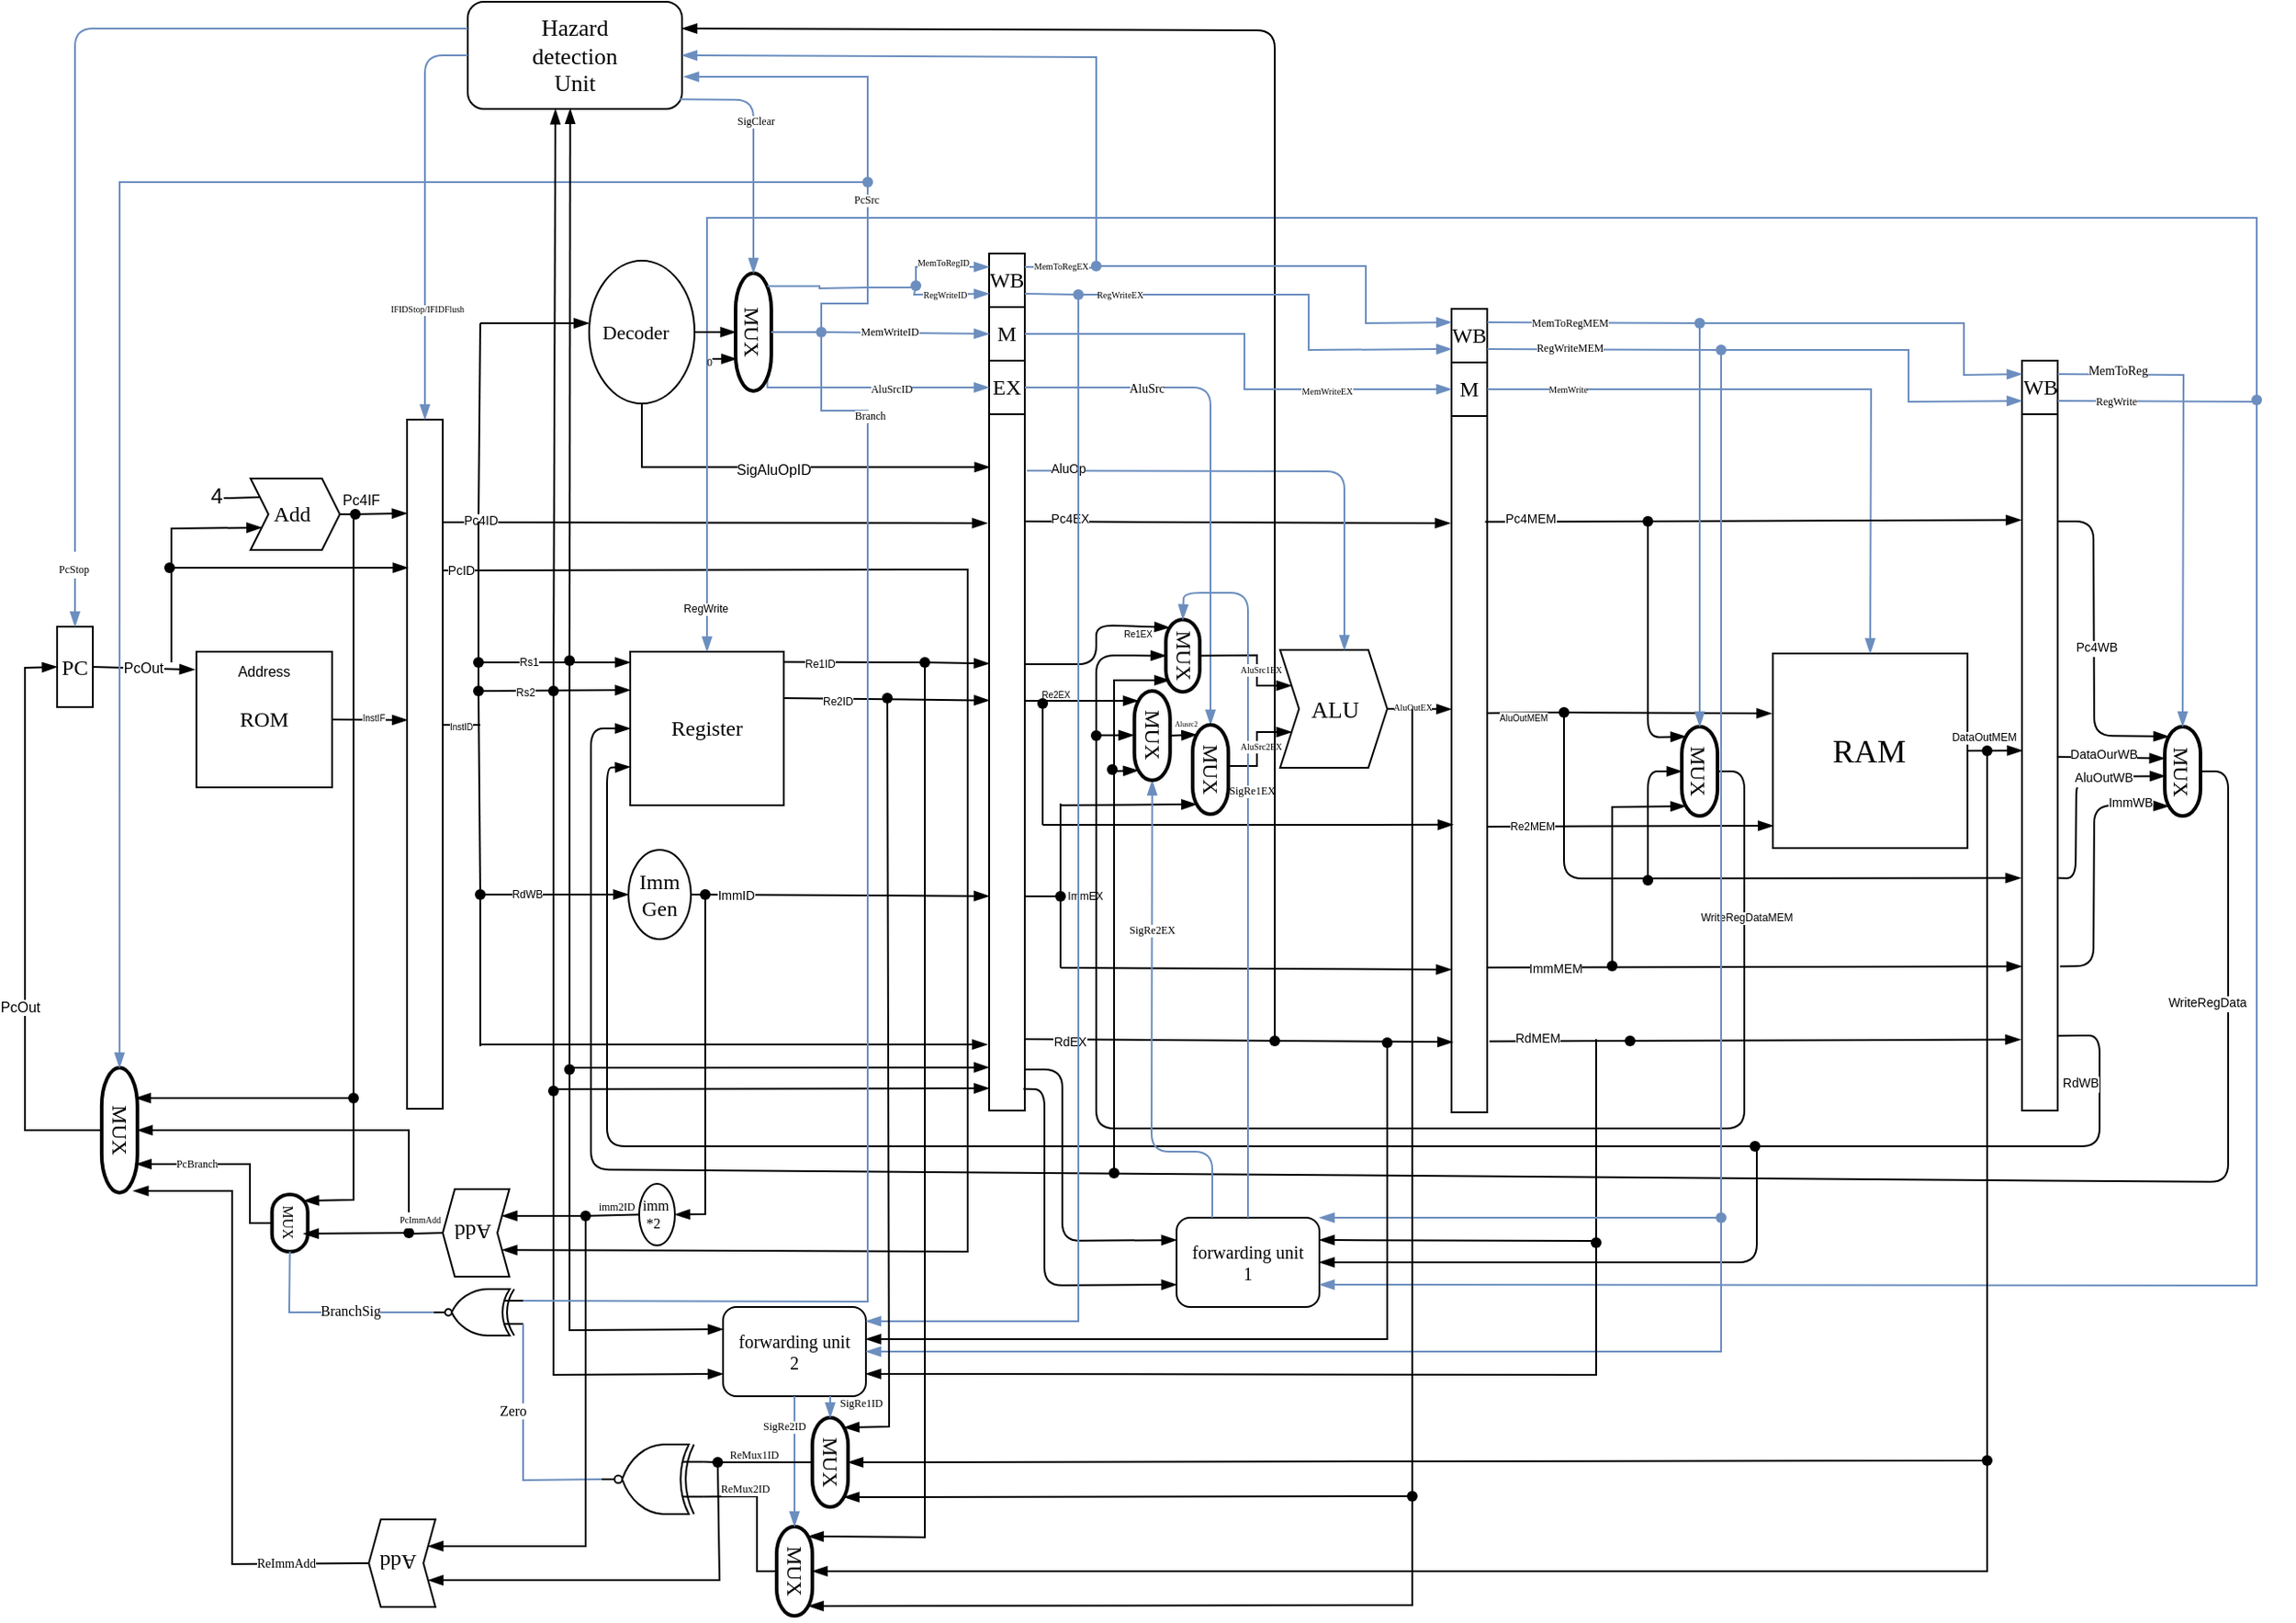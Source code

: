 <mxfile version="15.6.2" type="github">
  <diagram id="kgpKYQtTHZ0yAKxKKP6v" name="Page-1">
    <mxGraphModel dx="1594" dy="450" grid="0" gridSize="10" guides="1" tooltips="1" connect="1" arrows="1" fold="1" page="0" pageScale="1" pageWidth="850" pageHeight="1100" background="#ffffff" math="0" shadow="0">
      <root>
        <mxCell id="0" />
        <mxCell id="1" parent="0" />
        <mxCell id="3WGhXrrfseAbKHN0i4dS-6" value="&lt;font face=&quot;Comic Sans MS&quot;&gt;WB&lt;/font&gt;" style="rounded=0;whiteSpace=wrap;html=1;" parent="1" vertex="1">
          <mxGeometry x="-10" y="290" width="20" height="30" as="geometry" />
        </mxCell>
        <mxCell id="3WGhXrrfseAbKHN0i4dS-5" value="&lt;font face=&quot;Comic Sans MS&quot;&gt;M&lt;/font&gt;" style="rounded=0;whiteSpace=wrap;html=1;" parent="1" vertex="1">
          <mxGeometry x="-10" y="320" width="20" height="30" as="geometry" />
        </mxCell>
        <mxCell id="3WGhXrrfseAbKHN0i4dS-7" value="&lt;font face=&quot;Comic Sans MS&quot;&gt;EX&lt;/font&gt;" style="rounded=0;whiteSpace=wrap;html=1;" parent="1" vertex="1">
          <mxGeometry x="-10" y="350" width="20" height="30" as="geometry" />
        </mxCell>
        <mxCell id="3WGhXrrfseAbKHN0i4dS-8" value="" style="rounded=0;whiteSpace=wrap;html=1;" parent="1" vertex="1">
          <mxGeometry x="-10" y="380" width="20" height="390" as="geometry" />
        </mxCell>
        <mxCell id="3WGhXrrfseAbKHN0i4dS-10" value="&lt;font face=&quot;Comic Sans MS&quot;&gt;WB&lt;/font&gt;" style="rounded=0;whiteSpace=wrap;html=1;" parent="1" vertex="1">
          <mxGeometry x="249" y="321" width="20" height="30" as="geometry" />
        </mxCell>
        <mxCell id="3WGhXrrfseAbKHN0i4dS-11" value="&lt;font face=&quot;Comic Sans MS&quot;&gt;M&lt;/font&gt;" style="rounded=0;whiteSpace=wrap;html=1;" parent="1" vertex="1">
          <mxGeometry x="249" y="351" width="20" height="30" as="geometry" />
        </mxCell>
        <mxCell id="3WGhXrrfseAbKHN0i4dS-12" value="" style="rounded=0;whiteSpace=wrap;html=1;" parent="1" vertex="1">
          <mxGeometry x="249" y="381" width="20" height="390" as="geometry" />
        </mxCell>
        <mxCell id="3WGhXrrfseAbKHN0i4dS-14" value="&lt;font face=&quot;Comic Sans MS&quot;&gt;WB&lt;/font&gt;" style="rounded=0;whiteSpace=wrap;html=1;" parent="1" vertex="1">
          <mxGeometry x="568.52" y="350" width="20" height="30" as="geometry" />
        </mxCell>
        <mxCell id="3WGhXrrfseAbKHN0i4dS-15" value="" style="rounded=0;whiteSpace=wrap;html=1;" parent="1" vertex="1">
          <mxGeometry x="568.52" y="380" width="20" height="390" as="geometry" />
        </mxCell>
        <mxCell id="3WGhXrrfseAbKHN0i4dS-16" value="" style="rounded=0;whiteSpace=wrap;html=1;" parent="1" vertex="1">
          <mxGeometry x="-336" y="383" width="20" height="386" as="geometry" />
        </mxCell>
        <mxCell id="3WGhXrrfseAbKHN0i4dS-17" value="&lt;font face=&quot;Comic Sans MS&quot;&gt;Register&lt;/font&gt;" style="whiteSpace=wrap;html=1;aspect=fixed;" parent="1" vertex="1">
          <mxGeometry x="-211" y="513" width="86" height="86" as="geometry" />
        </mxCell>
        <mxCell id="3WGhXrrfseAbKHN0i4dS-22" value="&lt;div&gt;&lt;font face=&quot;Comic Sans MS&quot;&gt;Imm&lt;/font&gt;&lt;/div&gt;&lt;div&gt;&lt;font face=&quot;Comic Sans MS&quot;&gt;Gen&lt;br&gt;&lt;/font&gt;&lt;/div&gt;" style="ellipse;whiteSpace=wrap;html=1;" parent="1" vertex="1">
          <mxGeometry x="-212" y="624" width="35" height="50" as="geometry" />
        </mxCell>
        <mxCell id="3WGhXrrfseAbKHN0i4dS-24" value="&lt;font face=&quot;Comic Sans MS&quot;&gt;ROM&lt;/font&gt;" style="whiteSpace=wrap;html=1;aspect=fixed;" parent="1" vertex="1">
          <mxGeometry x="-454" y="513" width="76" height="76" as="geometry" />
        </mxCell>
        <mxCell id="3WGhXrrfseAbKHN0i4dS-25" value="&lt;font style=&quot;font-size: 8px&quot;&gt;Address&lt;/font&gt;" style="text;html=1;strokeColor=none;fillColor=none;align=center;verticalAlign=middle;whiteSpace=wrap;rounded=0;" parent="1" vertex="1">
          <mxGeometry x="-436" y="513" width="40" height="20" as="geometry" />
        </mxCell>
        <mxCell id="3WGhXrrfseAbKHN0i4dS-27" value="&lt;font face=&quot;Comic Sans MS&quot;&gt;PC&lt;/font&gt;" style="rounded=0;whiteSpace=wrap;html=1;" parent="1" vertex="1">
          <mxGeometry x="-532" y="499" width="20" height="45" as="geometry" />
        </mxCell>
        <mxCell id="3WGhXrrfseAbKHN0i4dS-30" value="&lt;font face=&quot;Comic Sans MS&quot;&gt;MUX&lt;/font&gt;" style="strokeWidth=2;html=1;shape=mxgraph.flowchart.terminator;whiteSpace=wrap;rotation=90;" parent="1" vertex="1">
          <mxGeometry x="-532" y="771" width="69.91" height="20" as="geometry" />
        </mxCell>
        <mxCell id="3WGhXrrfseAbKHN0i4dS-35" value="&lt;font style=&quot;font-size: 8px&quot; face=&quot;Comic Sans MS&quot;&gt;MUX&lt;/font&gt;" style="strokeWidth=2;html=1;shape=mxgraph.flowchart.terminator;whiteSpace=wrap;rotation=90;" parent="1" vertex="1">
          <mxGeometry x="-417.69" y="823" width="32.07" height="20" as="geometry" />
        </mxCell>
        <mxCell id="3WGhXrrfseAbKHN0i4dS-39" value="&lt;font face=&quot;Comic Sans MS&quot;&gt;&amp;nbsp;&amp;nbsp;&amp;nbsp; Add&lt;/font&gt;" style="shape=step;perimeter=stepPerimeter;whiteSpace=wrap;html=1;fixedSize=1;align=left;size=10;" parent="1" vertex="1">
          <mxGeometry x="-423.66" y="416" width="50" height="40" as="geometry" />
        </mxCell>
        <mxCell id="3WGhXrrfseAbKHN0i4dS-42" value="" style="endArrow=none;html=1;align=left;" parent="1" edge="1">
          <mxGeometry width="50" height="50" relative="1" as="geometry">
            <mxPoint x="-438.66" y="427" as="sourcePoint" />
            <mxPoint x="-418.66" y="426.5" as="targetPoint" />
          </mxGeometry>
        </mxCell>
        <mxCell id="3WGhXrrfseAbKHN0i4dS-43" value="4" style="text;html=1;align=center;verticalAlign=middle;resizable=0;points=[];autosize=1;strokeColor=none;" parent="1" vertex="1">
          <mxGeometry x="-452.66" y="416" width="20" height="20" as="geometry" />
        </mxCell>
        <mxCell id="3WGhXrrfseAbKHN0i4dS-29" value="PcOut" style="endArrow=blockThin;html=1;verticalAlign=middle;fontSize=8;endFill=1;exitX=1;exitY=0.5;exitDx=0;exitDy=0;entryX=-0.013;entryY=0.132;entryDx=0;entryDy=0;entryPerimeter=0;" parent="1" source="3WGhXrrfseAbKHN0i4dS-27" target="3WGhXrrfseAbKHN0i4dS-24" edge="1">
          <mxGeometry width="50" height="50" relative="1" as="geometry">
            <mxPoint x="-486" y="522" as="sourcePoint" />
            <mxPoint x="-440.8" y="521.6" as="targetPoint" />
          </mxGeometry>
        </mxCell>
        <mxCell id="3WGhXrrfseAbKHN0i4dS-45" value="" style="endArrow=blockThin;html=1;fontSize=8;align=left;entryX=0;entryY=0.75;entryDx=0;entryDy=0;endFill=1;strokeColor=default;rounded=0;" parent="1" target="3WGhXrrfseAbKHN0i4dS-39" edge="1">
          <mxGeometry width="50" height="50" relative="1" as="geometry">
            <mxPoint x="-468" y="519" as="sourcePoint" />
            <mxPoint x="-404" y="425" as="targetPoint" />
            <Array as="points">
              <mxPoint x="-468" y="444" />
            </Array>
          </mxGeometry>
        </mxCell>
        <mxCell id="3WGhXrrfseAbKHN0i4dS-69" style="edgeStyle=orthogonalEdgeStyle;rounded=0;orthogonalLoop=1;jettySize=auto;html=1;fontSize=8;align=left;endArrow=blockThin;endFill=1;entryX=0;entryY=0.25;entryDx=0;entryDy=0;startArrow=none;fillColor=#dae8fc;strokeColor=#6c8ebf;exitX=0.493;exitY=0.465;exitDx=0;exitDy=0;exitPerimeter=0;" parent="1" source="JpxXfyxe2O0k1z2Py5at-44" target="3WGhXrrfseAbKHN0i4dS-6" edge="1">
          <mxGeometry relative="1" as="geometry">
            <mxPoint x="-10" y="307" as="targetPoint" />
            <mxPoint x="-51" y="309" as="sourcePoint" />
            <Array as="points">
              <mxPoint x="-51" y="297" />
            </Array>
          </mxGeometry>
        </mxCell>
        <mxCell id="JpxXfyxe2O0k1z2Py5at-46" value="&lt;font style=&quot;font-size: 5px&quot;&gt;MemToRegID&lt;/font&gt;" style="edgeLabel;html=1;align=center;verticalAlign=middle;resizable=0;points=[];fontSize=6;fontFamily=Comic Sans MS;" vertex="1" connectable="0" parent="3WGhXrrfseAbKHN0i4dS-69">
          <mxGeometry x="0.349" relative="1" as="geometry">
            <mxPoint x="-9" y="-3" as="offset" />
          </mxGeometry>
        </mxCell>
        <mxCell id="3WGhXrrfseAbKHN0i4dS-71" style="edgeStyle=orthogonalEdgeStyle;rounded=0;orthogonalLoop=1;jettySize=auto;html=1;exitX=0.89;exitY=0.11;exitDx=0;exitDy=0;entryX=0;entryY=0.5;entryDx=0;entryDy=0;fontSize=8;align=left;endArrow=blockThin;endFill=1;exitPerimeter=0;fillColor=#dae8fc;strokeColor=#6c8ebf;" parent="1" source="gq7fBsmWnAXoDukaiIT1-74" target="3WGhXrrfseAbKHN0i4dS-7" edge="1">
          <mxGeometry relative="1" as="geometry">
            <Array as="points">
              <mxPoint x="-134" y="365" />
            </Array>
          </mxGeometry>
        </mxCell>
        <mxCell id="JpxXfyxe2O0k1z2Py5at-42" value="&lt;font style=&quot;font-size: 6px&quot;&gt;AluSrcID&lt;/font&gt;" style="edgeLabel;html=1;align=center;verticalAlign=middle;resizable=0;points=[];fontSize=5;fontFamily=Comic Sans MS;" vertex="1" connectable="0" parent="3WGhXrrfseAbKHN0i4dS-71">
          <mxGeometry x="0.15" y="-1" relative="1" as="geometry">
            <mxPoint as="offset" />
          </mxGeometry>
        </mxCell>
        <mxCell id="3WGhXrrfseAbKHN0i4dS-72" style="edgeStyle=orthogonalEdgeStyle;rounded=0;orthogonalLoop=1;jettySize=auto;html=1;exitX=0.5;exitY=1;exitDx=0;exitDy=0;entryX=0.017;entryY=0.076;entryDx=0;entryDy=0;entryPerimeter=0;fontSize=8;align=left;endArrow=blockThin;endFill=1;" parent="1" source="3WGhXrrfseAbKHN0i4dS-68" target="3WGhXrrfseAbKHN0i4dS-8" edge="1">
          <mxGeometry relative="1" as="geometry" />
        </mxCell>
        <mxCell id="3WGhXrrfseAbKHN0i4dS-176" value="SigAluOpID" style="edgeLabel;html=1;align=center;verticalAlign=middle;resizable=0;points=[];fontSize=8;fontColor=#000000;" parent="3WGhXrrfseAbKHN0i4dS-72" vertex="1" connectable="0">
          <mxGeometry x="0.174" y="-1" relative="1" as="geometry">
            <mxPoint x="-27" as="offset" />
          </mxGeometry>
        </mxCell>
        <mxCell id="3WGhXrrfseAbKHN0i4dS-68" value="&lt;font style=&quot;font-size: 11px&quot; face=&quot;Comic Sans MS&quot;&gt;&amp;nbsp; Decoder&lt;/font&gt;" style="ellipse;whiteSpace=wrap;html=1;fontSize=8;align=left;" parent="1" vertex="1">
          <mxGeometry x="-234" y="294" width="59" height="80" as="geometry" />
        </mxCell>
        <mxCell id="3WGhXrrfseAbKHN0i4dS-77" value="" style="endArrow=none;html=1;fontSize=8;align=left;startArrow=none;" parent="1" edge="1">
          <mxGeometry width="50" height="50" relative="1" as="geometry">
            <mxPoint x="-296" y="440" as="sourcePoint" />
            <mxPoint x="-295" y="329" as="targetPoint" />
          </mxGeometry>
        </mxCell>
        <mxCell id="3WGhXrrfseAbKHN0i4dS-80" value="" style="endArrow=blockThin;html=1;fontSize=8;align=left;entryX=0;entryY=0;entryDx=0;entryDy=0;endFill=1;" parent="1" edge="1">
          <mxGeometry width="50" height="50" relative="1" as="geometry">
            <mxPoint x="-295" y="519" as="sourcePoint" />
            <mxPoint x="-211.0" y="519" as="targetPoint" />
          </mxGeometry>
        </mxCell>
        <mxCell id="3WGhXrrfseAbKHN0i4dS-189" value="Rs1" style="edgeLabel;html=1;align=center;verticalAlign=middle;resizable=0;points=[];fontSize=6;fontColor=#000000;" parent="3WGhXrrfseAbKHN0i4dS-80" vertex="1" connectable="0">
          <mxGeometry x="-0.374" relative="1" as="geometry">
            <mxPoint as="offset" />
          </mxGeometry>
        </mxCell>
        <mxCell id="3WGhXrrfseAbKHN0i4dS-81" value="" style="endArrow=blockThin;html=1;fontSize=8;align=left;entryX=0;entryY=0.25;entryDx=0;entryDy=0;endFill=1;" parent="1" target="3WGhXrrfseAbKHN0i4dS-17" edge="1">
          <mxGeometry width="50" height="50" relative="1" as="geometry">
            <mxPoint x="-295" y="535" as="sourcePoint" />
            <mxPoint x="-258.602" y="537.928" as="targetPoint" />
          </mxGeometry>
        </mxCell>
        <mxCell id="3WGhXrrfseAbKHN0i4dS-190" value="Rs2" style="edgeLabel;html=1;align=center;verticalAlign=middle;resizable=0;points=[];fontSize=6;fontColor=#000000;" parent="3WGhXrrfseAbKHN0i4dS-81" vertex="1" connectable="0">
          <mxGeometry x="-0.412" y="-1" relative="1" as="geometry">
            <mxPoint as="offset" />
          </mxGeometry>
        </mxCell>
        <mxCell id="3WGhXrrfseAbKHN0i4dS-82" value="" style="endArrow=blockThin;html=1;fontSize=8;align=left;entryX=-0.002;entryY=0.438;entryDx=0;entryDy=0;entryPerimeter=0;endFill=1;" parent="1" target="3WGhXrrfseAbKHN0i4dS-68" edge="1">
          <mxGeometry width="50" height="50" relative="1" as="geometry">
            <mxPoint x="-295" y="329" as="sourcePoint" />
            <mxPoint x="-215" y="329" as="targetPoint" />
          </mxGeometry>
        </mxCell>
        <mxCell id="3WGhXrrfseAbKHN0i4dS-83" value="" style="endArrow=blockThin;html=1;fontSize=8;align=left;endFill=1;" parent="1" edge="1">
          <mxGeometry width="50" height="50" relative="1" as="geometry">
            <mxPoint x="-295" y="733" as="sourcePoint" />
            <mxPoint x="-11" y="733" as="targetPoint" />
          </mxGeometry>
        </mxCell>
        <mxCell id="3WGhXrrfseAbKHN0i4dS-84" value="" style="endArrow=blockThin;html=1;fontSize=8;align=left;entryX=0;entryY=0.5;entryDx=0;entryDy=0;endFill=1;" parent="1" target="3WGhXrrfseAbKHN0i4dS-22" edge="1">
          <mxGeometry width="50" height="50" relative="1" as="geometry">
            <mxPoint x="-295" y="649" as="sourcePoint" />
            <mxPoint x="-215" y="639" as="targetPoint" />
            <Array as="points">
              <mxPoint x="-235" y="649" />
            </Array>
          </mxGeometry>
        </mxCell>
        <mxCell id="3WGhXrrfseAbKHN0i4dS-85" value="" style="endArrow=blockThin;html=1;fontSize=8;align=left;exitX=1;exitY=0.5;exitDx=0;exitDy=0;entryX=-0.001;entryY=0.692;entryDx=0;entryDy=0;entryPerimeter=0;endFill=1;" parent="1" source="3WGhXrrfseAbKHN0i4dS-22" target="3WGhXrrfseAbKHN0i4dS-8" edge="1">
          <mxGeometry width="50" height="50" relative="1" as="geometry">
            <mxPoint x="-130" y="670" as="sourcePoint" />
            <mxPoint x="-14" y="650" as="targetPoint" />
            <Array as="points" />
          </mxGeometry>
        </mxCell>
        <mxCell id="3WGhXrrfseAbKHN0i4dS-193" value="ImmID" style="edgeLabel;html=1;align=center;verticalAlign=middle;resizable=0;points=[];fontSize=7;fontColor=#000000;" parent="3WGhXrrfseAbKHN0i4dS-85" vertex="1" connectable="0">
          <mxGeometry x="-0.184" y="-2" relative="1" as="geometry">
            <mxPoint x="-43" y="-2" as="offset" />
          </mxGeometry>
        </mxCell>
        <mxCell id="3WGhXrrfseAbKHN0i4dS-87" value="" style="endArrow=blockThin;html=1;fontSize=8;align=left;endFill=1;exitX=1;exitY=0.149;exitDx=0;exitDy=0;exitPerimeter=0;" parent="1" edge="1" source="3WGhXrrfseAbKHN0i4dS-16">
          <mxGeometry width="50" height="50" relative="1" as="geometry">
            <mxPoint x="-295" y="441" as="sourcePoint" />
            <mxPoint x="-11" y="441" as="targetPoint" />
          </mxGeometry>
        </mxCell>
        <mxCell id="3WGhXrrfseAbKHN0i4dS-175" value="Pc4ID" style="edgeLabel;html=1;align=center;verticalAlign=middle;resizable=0;points=[];fontSize=7;fontColor=#000000;" parent="3WGhXrrfseAbKHN0i4dS-87" vertex="1" connectable="0">
          <mxGeometry x="-0.892" relative="1" as="geometry">
            <mxPoint x="4" y="-1" as="offset" />
          </mxGeometry>
        </mxCell>
        <mxCell id="3WGhXrrfseAbKHN0i4dS-88" value="" style="endArrow=blockThin;fontSize=8;align=left;entryX=0;entryY=0.358;entryDx=0;entryDy=0;entryPerimeter=0;endFill=1;exitDx=0;exitDy=0;exitPerimeter=0;startArrow=none;" parent="1" source="pKkXL_fuXF9toPgZsUNc-77" target="3WGhXrrfseAbKHN0i4dS-8" edge="1">
          <mxGeometry width="50" height="50" relative="1" as="geometry">
            <mxPoint x="-97" y="520" as="sourcePoint" />
            <mxPoint x="-12" y="520" as="targetPoint" />
          </mxGeometry>
        </mxCell>
        <mxCell id="3WGhXrrfseAbKHN0i4dS-89" value="" style="endArrow=blockThin;html=1;fontSize=8;align=left;entryX=0.002;entryY=0.411;entryDx=0;entryDy=0;entryPerimeter=0;endFill=1;exitX=0.999;exitY=0.302;exitDx=0;exitDy=0;exitPerimeter=0;" parent="1" source="3WGhXrrfseAbKHN0i4dS-17" target="3WGhXrrfseAbKHN0i4dS-8" edge="1">
          <mxGeometry width="50" height="50" relative="1" as="geometry">
            <mxPoint x="-97" y="540" as="sourcePoint" />
            <mxPoint x="-13" y="539" as="targetPoint" />
          </mxGeometry>
        </mxCell>
        <mxCell id="3WGhXrrfseAbKHN0i4dS-188" value="Re2ID" style="edgeLabel;html=1;align=center;verticalAlign=middle;resizable=0;points=[];fontSize=6;fontColor=#000000;" parent="3WGhXrrfseAbKHN0i4dS-89" vertex="1" connectable="0">
          <mxGeometry x="-0.486" y="-1" relative="1" as="geometry">
            <mxPoint as="offset" />
          </mxGeometry>
        </mxCell>
        <mxCell id="3WGhXrrfseAbKHN0i4dS-97" value="" style="endArrow=none;html=1;fontSize=8;align=left;" parent="1" edge="1">
          <mxGeometry width="50" height="50" relative="1" as="geometry">
            <mxPoint x="10" y="650" as="sourcePoint" />
            <mxPoint x="30" y="650" as="targetPoint" />
          </mxGeometry>
        </mxCell>
        <mxCell id="3WGhXrrfseAbKHN0i4dS-98" value="" style="endArrow=none;html=1;fontSize=8;align=left;" parent="1" edge="1">
          <mxGeometry width="50" height="50" relative="1" as="geometry">
            <mxPoint x="30" y="690" as="sourcePoint" />
            <mxPoint x="30" y="598" as="targetPoint" />
          </mxGeometry>
        </mxCell>
        <mxCell id="3WGhXrrfseAbKHN0i4dS-99" value="" style="endArrow=blockThin;html=1;fontSize=8;align=left;entryX=0.89;entryY=0.89;entryDx=0;entryDy=0;entryPerimeter=0;endFill=1;" parent="1" target="pKkXL_fuXF9toPgZsUNc-11" edge="1">
          <mxGeometry width="50" height="50" relative="1" as="geometry">
            <mxPoint x="30" y="599" as="sourcePoint" />
            <mxPoint x="30.12" y="501.983" as="targetPoint" />
          </mxGeometry>
        </mxCell>
        <mxCell id="3WGhXrrfseAbKHN0i4dS-100" value="" style="endArrow=blockThin;html=1;fontSize=8;align=left;entryX=-0.006;entryY=0.795;entryDx=0;entryDy=0;entryPerimeter=0;endFill=1;" parent="1" target="3WGhXrrfseAbKHN0i4dS-12" edge="1">
          <mxGeometry width="50" height="50" relative="1" as="geometry">
            <mxPoint x="30" y="690" as="sourcePoint" />
            <mxPoint x="161.58" y="689.88" as="targetPoint" />
          </mxGeometry>
        </mxCell>
        <mxCell id="3WGhXrrfseAbKHN0i4dS-101" value="" style="endArrow=blockThin;html=1;fontSize=8;align=left;entryX=0.033;entryY=0.899;entryDx=0;entryDy=0;entryPerimeter=0;endFill=1;" parent="1" target="3WGhXrrfseAbKHN0i4dS-12" edge="1">
          <mxGeometry width="50" height="50" relative="1" as="geometry">
            <mxPoint x="10" y="730" as="sourcePoint" />
            <mxPoint x="156" y="730" as="targetPoint" />
          </mxGeometry>
        </mxCell>
        <mxCell id="3WGhXrrfseAbKHN0i4dS-216" value="RdEX" style="edgeLabel;html=1;align=center;verticalAlign=middle;resizable=0;points=[];fontSize=7;fontColor=#000000;" parent="3WGhXrrfseAbKHN0i4dS-101" vertex="1" connectable="0">
          <mxGeometry x="-0.796" y="-2" relative="1" as="geometry">
            <mxPoint as="offset" />
          </mxGeometry>
        </mxCell>
        <mxCell id="3WGhXrrfseAbKHN0i4dS-103" value="" style="endArrow=blockThin;html=1;fontSize=8;align=left;endFill=1;startArrow=none;" parent="1" source="pKkXL_fuXF9toPgZsUNc-134" edge="1">
          <mxGeometry width="50" height="50" relative="1" as="geometry">
            <mxPoint x="-467" y="466" as="sourcePoint" />
            <mxPoint x="-335.5" y="466" as="targetPoint" />
          </mxGeometry>
        </mxCell>
        <mxCell id="3WGhXrrfseAbKHN0i4dS-104" value="" style="endArrow=blockThin;html=1;fontSize=8;align=left;endFill=1;entryX=0;entryY=0.25;entryDx=0;entryDy=0;rounded=0;exitX=1;exitY=0.219;exitDx=0;exitDy=0;exitPerimeter=0;" parent="1" target="pKkXL_fuXF9toPgZsUNc-18" edge="1" source="3WGhXrrfseAbKHN0i4dS-16">
          <mxGeometry width="50" height="50" relative="1" as="geometry">
            <mxPoint x="-297" y="467" as="sourcePoint" />
            <mxPoint x="-10" y="467" as="targetPoint" />
            <Array as="points">
              <mxPoint x="-22" y="467" />
              <mxPoint x="-22" y="849" />
            </Array>
          </mxGeometry>
        </mxCell>
        <mxCell id="3WGhXrrfseAbKHN0i4dS-225" value="PcID" style="edgeLabel;html=1;align=center;verticalAlign=middle;resizable=0;points=[];fontSize=7;fontColor=#000000;" parent="3WGhXrrfseAbKHN0i4dS-104" vertex="1" connectable="0">
          <mxGeometry x="-0.87" relative="1" as="geometry">
            <mxPoint x="-51" as="offset" />
          </mxGeometry>
        </mxCell>
        <mxCell id="3WGhXrrfseAbKHN0i4dS-106" value="&lt;font style=&quot;font-size: 13px&quot; face=&quot;Comic Sans MS&quot;&gt;&amp;nbsp;&amp;nbsp;&amp;nbsp;&amp;nbsp; ALU&lt;/font&gt;" style="shape=step;perimeter=stepPerimeter;whiteSpace=wrap;html=1;fixedSize=1;fontSize=8;align=left;size=10.58;" parent="1" vertex="1">
          <mxGeometry x="153" y="512" width="60" height="66" as="geometry" />
        </mxCell>
        <mxCell id="3WGhXrrfseAbKHN0i4dS-107" value="" style="endArrow=blockThin;html=1;fontSize=8;align=left;endFill=1;entryX=0.11;entryY=0.89;entryDx=0;entryDy=0;entryPerimeter=0;" parent="1" target="gq7fBsmWnAXoDukaiIT1-26" edge="1">
          <mxGeometry width="50" height="50" relative="1" as="geometry">
            <mxPoint x="10" y="520" as="sourcePoint" />
            <mxPoint x="110" y="520" as="targetPoint" />
            <Array as="points">
              <mxPoint x="50" y="520" />
              <mxPoint x="50" y="498" />
            </Array>
          </mxGeometry>
        </mxCell>
        <mxCell id="3WGhXrrfseAbKHN0i4dS-197" value="Re1EX" style="edgeLabel;html=1;align=center;verticalAlign=middle;resizable=0;points=[];fontSize=5;fontColor=#000000;" parent="3WGhXrrfseAbKHN0i4dS-107" vertex="1" connectable="0">
          <mxGeometry x="-0.767" y="-1" relative="1" as="geometry">
            <mxPoint x="51" y="-19" as="offset" />
          </mxGeometry>
        </mxCell>
        <mxCell id="3WGhXrrfseAbKHN0i4dS-111" value="" style="endArrow=blockThin;html=1;fontSize=8;align=left;exitX=0.993;exitY=0.414;exitDx=0;exitDy=0;exitPerimeter=0;entryX=0.11;entryY=0.89;entryDx=0;entryDy=0;entryPerimeter=0;endFill=1;" parent="1" target="pKkXL_fuXF9toPgZsUNc-2" edge="1">
          <mxGeometry width="50" height="50" relative="1" as="geometry">
            <mxPoint x="9.86" y="540.46" as="sourcePoint" />
            <mxPoint x="45.4" y="541.15" as="targetPoint" />
          </mxGeometry>
        </mxCell>
        <mxCell id="3WGhXrrfseAbKHN0i4dS-196" value="Re2EX" style="edgeLabel;html=1;align=center;verticalAlign=middle;resizable=0;points=[];fontSize=5;fontColor=#000000;" parent="3WGhXrrfseAbKHN0i4dS-111" vertex="1" connectable="0">
          <mxGeometry x="-0.515" relative="1" as="geometry">
            <mxPoint x="1" y="-5" as="offset" />
          </mxGeometry>
        </mxCell>
        <mxCell id="3WGhXrrfseAbKHN0i4dS-114" value="" style="endArrow=blockThin;html=1;fontSize=8;align=left;exitX=1;exitY=0.5;exitDx=0;exitDy=0;entryX=0.002;entryY=0.421;entryDx=0;entryDy=0;entryPerimeter=0;endFill=1;" parent="1" source="3WGhXrrfseAbKHN0i4dS-106" target="3WGhXrrfseAbKHN0i4dS-12" edge="1">
          <mxGeometry width="50" height="50" relative="1" as="geometry">
            <mxPoint x="232" y="545" as="sourcePoint" />
            <mxPoint x="249" y="547" as="targetPoint" />
          </mxGeometry>
        </mxCell>
        <mxCell id="pKkXL_fuXF9toPgZsUNc-59" value="AluOutEX" style="edgeLabel;html=1;align=center;verticalAlign=middle;resizable=0;points=[];fontSize=5;fontFamily=Comic Sans MS;" parent="3WGhXrrfseAbKHN0i4dS-114" vertex="1" connectable="0">
          <mxGeometry x="-0.326" y="-1" relative="1" as="geometry">
            <mxPoint x="2" y="-2" as="offset" />
          </mxGeometry>
        </mxCell>
        <mxCell id="3WGhXrrfseAbKHN0i4dS-115" value="" style="endArrow=blockThin;html=1;fontSize=8;align=left;exitX=1.018;exitY=0.154;exitDx=0;exitDy=0;exitPerimeter=0;entryX=-0.035;entryY=0.154;entryDx=0;entryDy=0;entryPerimeter=0;endFill=1;" parent="1" source="3WGhXrrfseAbKHN0i4dS-8" target="3WGhXrrfseAbKHN0i4dS-12" edge="1">
          <mxGeometry width="50" height="50" relative="1" as="geometry">
            <mxPoint x="-230" y="560" as="sourcePoint" />
            <mxPoint x="162" y="440" as="targetPoint" />
          </mxGeometry>
        </mxCell>
        <mxCell id="3WGhXrrfseAbKHN0i4dS-206" value="Pc4EX" style="edgeLabel;html=1;align=center;verticalAlign=middle;resizable=0;points=[];fontSize=7;fontColor=#000000;" parent="3WGhXrrfseAbKHN0i4dS-115" vertex="1" connectable="0">
          <mxGeometry x="-0.9" y="3" relative="1" as="geometry">
            <mxPoint x="12" y="2" as="offset" />
          </mxGeometry>
        </mxCell>
        <mxCell id="3WGhXrrfseAbKHN0i4dS-116" value="" style="endArrow=none;html=1;fontSize=8;align=left;startArrow=none;" parent="1" source="3WGhXrrfseAbKHN0i4dS-231" edge="1">
          <mxGeometry width="50" height="50" relative="1" as="geometry">
            <mxPoint x="20" y="610" as="sourcePoint" />
            <mxPoint x="20" y="540" as="targetPoint" />
          </mxGeometry>
        </mxCell>
        <mxCell id="3WGhXrrfseAbKHN0i4dS-118" value="" style="endArrow=blockThin;html=1;fontSize=8;align=left;entryX=0.043;entryY=0.587;entryDx=0;entryDy=0;entryPerimeter=0;endFill=1;" parent="1" target="3WGhXrrfseAbKHN0i4dS-12" edge="1">
          <mxGeometry width="50" height="50" relative="1" as="geometry">
            <mxPoint x="20" y="610" as="sourcePoint" />
            <mxPoint x="159.96" y="609.6" as="targetPoint" />
          </mxGeometry>
        </mxCell>
        <mxCell id="3WGhXrrfseAbKHN0i4dS-119" value="" style="endArrow=blockThin;html=1;fontSize=8;align=left;exitX=1.058;exitY=0.081;exitDx=0;exitDy=0;exitPerimeter=0;entryX=0.6;entryY=0.003;entryDx=0;entryDy=0;entryPerimeter=0;fontColor=#33FFFF;fillColor=#dae8fc;strokeColor=#6c8ebf;endFill=1;" parent="1" source="3WGhXrrfseAbKHN0i4dS-8" target="3WGhXrrfseAbKHN0i4dS-106" edge="1">
          <mxGeometry width="50" height="50" relative="1" as="geometry">
            <mxPoint x="50" y="580" as="sourcePoint" />
            <mxPoint x="119" y="508" as="targetPoint" />
            <Array as="points">
              <mxPoint x="189" y="412" />
            </Array>
          </mxGeometry>
        </mxCell>
        <mxCell id="3WGhXrrfseAbKHN0i4dS-220" value="AluOp" style="edgeLabel;html=1;align=center;verticalAlign=middle;resizable=0;points=[];fontSize=7;fontColor=#000000;" parent="3WGhXrrfseAbKHN0i4dS-119" vertex="1" connectable="0">
          <mxGeometry x="-0.874" y="1" relative="1" as="geometry">
            <mxPoint x="5" as="offset" />
          </mxGeometry>
        </mxCell>
        <mxCell id="3WGhXrrfseAbKHN0i4dS-120" value="" style="endArrow=blockThin;html=1;fontSize=8;fontColor=#33FFFF;align=left;entryX=0;entryY=0.5;entryDx=0;entryDy=0;entryPerimeter=0;fillColor=#dae8fc;strokeColor=#6c8ebf;endFill=1;exitX=1;exitY=0.5;exitDx=0;exitDy=0;" parent="1" target="pKkXL_fuXF9toPgZsUNc-11" edge="1" source="3WGhXrrfseAbKHN0i4dS-7">
          <mxGeometry width="50" height="50" relative="1" as="geometry">
            <mxPoint x="10" y="370" as="sourcePoint" />
            <mxPoint x="55" y="532" as="targetPoint" />
            <Array as="points">
              <mxPoint x="114" y="365" />
            </Array>
          </mxGeometry>
        </mxCell>
        <mxCell id="3WGhXrrfseAbKHN0i4dS-221" value="AluSrc" style="edgeLabel;html=1;align=center;verticalAlign=middle;resizable=0;points=[];fontSize=7;fontColor=#000000;fontFamily=Comic Sans MS;" parent="3WGhXrrfseAbKHN0i4dS-120" vertex="1" connectable="0">
          <mxGeometry x="-0.905" y="1" relative="1" as="geometry">
            <mxPoint x="54" y="2" as="offset" />
          </mxGeometry>
        </mxCell>
        <mxCell id="3WGhXrrfseAbKHN0i4dS-128" value="&lt;font style=&quot;font-size: 18px&quot; face=&quot;Comic Sans MS&quot;&gt;&amp;nbsp;&amp;nbsp;&amp;nbsp;&amp;nbsp;&amp;nbsp;&amp;nbsp; RAM&lt;/font&gt;" style="whiteSpace=wrap;html=1;aspect=fixed;fontSize=8;align=left;" parent="1" vertex="1">
          <mxGeometry x="429" y="514" width="109" height="109" as="geometry" />
        </mxCell>
        <mxCell id="3WGhXrrfseAbKHN0i4dS-129" value="" style="endArrow=blockThin;html=1;fontSize=8;fontColor=#33FFFF;strokeColor=#6c8ebf;strokeWidth=1;align=left;exitX=1;exitY=0.5;exitDx=0;exitDy=0;entryX=0.5;entryY=0;entryDx=0;entryDy=0;fillColor=#dae8fc;endFill=1;rounded=0;" parent="1" source="3WGhXrrfseAbKHN0i4dS-11" target="3WGhXrrfseAbKHN0i4dS-128" edge="1">
          <mxGeometry width="50" height="50" relative="1" as="geometry">
            <mxPoint x="239" y="471" as="sourcePoint" />
            <mxPoint x="289" y="421" as="targetPoint" />
            <Array as="points">
              <mxPoint x="484" y="366" />
            </Array>
          </mxGeometry>
        </mxCell>
        <mxCell id="JpxXfyxe2O0k1z2Py5at-29" value="MemWrite" style="edgeLabel;html=1;align=center;verticalAlign=middle;resizable=0;points=[];fontSize=5;fontFamily=Comic Sans MS;" vertex="1" connectable="0" parent="3WGhXrrfseAbKHN0i4dS-129">
          <mxGeometry x="0.828" y="-1" relative="1" as="geometry">
            <mxPoint x="-169" y="-117" as="offset" />
          </mxGeometry>
        </mxCell>
        <mxCell id="3WGhXrrfseAbKHN0i4dS-131" value="" style="endArrow=blockThin;html=1;fontSize=8;fontColor=#33FFFF;strokeColor=#000000;strokeWidth=1;align=left;exitDx=0;exitDy=0;exitPerimeter=0;entryX=-0.006;entryY=0.308;entryDx=0;entryDy=0;entryPerimeter=0;endFill=1;startArrow=none;" parent="1" source="3WGhXrrfseAbKHN0i4dS-147" target="3WGhXrrfseAbKHN0i4dS-128" edge="1">
          <mxGeometry width="50" height="50" relative="1" as="geometry">
            <mxPoint x="269.52" y="547.36" as="sourcePoint" />
            <mxPoint x="318.564" y="547.283" as="targetPoint" />
          </mxGeometry>
        </mxCell>
        <mxCell id="3WGhXrrfseAbKHN0i4dS-132" value="" style="endArrow=blockThin;html=1;fontSize=8;fontColor=#33FFFF;strokeColor=#000000;strokeWidth=1;align=left;entryX=0.002;entryY=0.885;entryDx=0;entryDy=0;entryPerimeter=0;endFill=1;" parent="1" target="3WGhXrrfseAbKHN0i4dS-128" edge="1">
          <mxGeometry width="50" height="50" relative="1" as="geometry">
            <mxPoint x="269" y="611" as="sourcePoint" />
            <mxPoint x="318" y="610" as="targetPoint" />
          </mxGeometry>
        </mxCell>
        <mxCell id="3WGhXrrfseAbKHN0i4dS-200" value="Re2MEM" style="edgeLabel;html=1;align=center;verticalAlign=middle;resizable=0;points=[];fontSize=6;fontColor=#000000;" parent="3WGhXrrfseAbKHN0i4dS-132" vertex="1" connectable="0">
          <mxGeometry x="-0.555" y="-1" relative="1" as="geometry">
            <mxPoint x="-11" y="-1" as="offset" />
          </mxGeometry>
        </mxCell>
        <mxCell id="3WGhXrrfseAbKHN0i4dS-133" value="" style="endArrow=blockThin;html=1;fontSize=8;fontColor=#000000;strokeColor=#000000;strokeWidth=1;align=left;exitX=0.5;exitY=1;exitDx=0;exitDy=0;exitPerimeter=0;endFill=1;entryX=0;entryY=0.5;entryDx=0;entryDy=0;rounded=0;" parent="1" source="3WGhXrrfseAbKHN0i4dS-30" target="3WGhXrrfseAbKHN0i4dS-27" edge="1">
          <mxGeometry width="50" height="50" relative="1" as="geometry">
            <mxPoint x="-504" y="439" as="sourcePoint" />
            <mxPoint x="-504" y="529" as="targetPoint" />
            <Array as="points">
              <mxPoint x="-550" y="781" />
              <mxPoint x="-550" y="522" />
            </Array>
          </mxGeometry>
        </mxCell>
        <mxCell id="3WGhXrrfseAbKHN0i4dS-168" value="PcOut" style="edgeLabel;html=1;align=center;verticalAlign=middle;resizable=0;points=[];fontSize=8;fontColor=#000000;" parent="3WGhXrrfseAbKHN0i4dS-133" vertex="1" connectable="0">
          <mxGeometry x="-0.296" y="3" relative="1" as="geometry">
            <mxPoint as="offset" />
          </mxGeometry>
        </mxCell>
        <mxCell id="3WGhXrrfseAbKHN0i4dS-134" value="" style="endArrow=blockThin;html=1;fontSize=8;fontColor=#000000;strokeColor=default;strokeWidth=1;align=left;exitDx=0;exitDy=0;endFill=1;entryX=0.243;entryY=0.048;entryDx=0;entryDy=0;entryPerimeter=0;rounded=0;startArrow=none;" parent="1" source="pKkXL_fuXF9toPgZsUNc-110" target="3WGhXrrfseAbKHN0i4dS-30" edge="1">
          <mxGeometry width="50" height="50" relative="1" as="geometry">
            <mxPoint x="-375" y="439" as="sourcePoint" />
            <mxPoint x="-365" y="339" as="targetPoint" />
            <Array as="points">
              <mxPoint x="-365" y="763" />
            </Array>
          </mxGeometry>
        </mxCell>
        <mxCell id="3WGhXrrfseAbKHN0i4dS-139" value="" style="endArrow=blockThin;html=1;fontSize=8;fontColor=#000000;strokeColor=#6c8ebf;strokeWidth=1;align=left;entryX=0;entryY=0.5;entryDx=0;entryDy=0;entryPerimeter=0;fillColor=#dae8fc;endFill=1;rounded=0;startArrow=none;" parent="1" target="3WGhXrrfseAbKHN0i4dS-30" edge="1" source="JpxXfyxe2O0k1z2Py5at-8">
          <mxGeometry width="50" height="50" relative="1" as="geometry">
            <mxPoint x="-108" y="309" as="sourcePoint" />
            <mxPoint x="-330" y="250" as="targetPoint" />
            <Array as="points">
              <mxPoint x="-108" y="250" />
              <mxPoint x="-497" y="250" />
            </Array>
          </mxGeometry>
        </mxCell>
        <mxCell id="3WGhXrrfseAbKHN0i4dS-140" value="" style="endArrow=blockThin;html=1;fontSize=8;fontColor=#000000;strokeColor=#000000;strokeWidth=1;align=left;entryX=-0.035;entryY=0.666;entryDx=0;entryDy=0;entryPerimeter=0;endFill=1;exitX=0.475;exitY=0.5;exitDx=0;exitDy=0;exitPerimeter=0;" parent="1" source="3WGhXrrfseAbKHN0i4dS-147" target="3WGhXrrfseAbKHN0i4dS-15" edge="1">
          <mxGeometry width="50" height="50" relative="1" as="geometry">
            <mxPoint x="299" y="551" as="sourcePoint" />
            <mxPoint x="329" y="631" as="targetPoint" />
            <Array as="points">
              <mxPoint x="312" y="640" />
            </Array>
          </mxGeometry>
        </mxCell>
        <mxCell id="3WGhXrrfseAbKHN0i4dS-148" value="" style="shape=waypoint;sketch=0;size=6;pointerEvents=1;points=[];fillColor=none;resizable=0;rotatable=0;perimeter=centerPerimeter;snapToPoint=1;fontSize=8;fontColor=#000000;strokeColor=#000000;align=left;" parent="1" vertex="1">
          <mxGeometry x="10.0" y="630" width="40" height="40" as="geometry" />
        </mxCell>
        <mxCell id="3WGhXrrfseAbKHN0i4dS-151" value="" style="endArrow=blockThin;html=1;fontSize=8;fontColor=#000000;strokeColor=#6c8ebf;strokeWidth=1;align=left;exitX=1;exitY=0.75;exitDx=0;exitDy=0;entryX=0.5;entryY=0;entryDx=0;entryDy=0;fillColor=#dae8fc;endFill=1;rounded=0;" parent="1" source="3WGhXrrfseAbKHN0i4dS-14" target="3WGhXrrfseAbKHN0i4dS-17" edge="1">
          <mxGeometry width="50" height="50" relative="1" as="geometry">
            <mxPoint x="90" y="480" as="sourcePoint" />
            <mxPoint x="-130" y="270" as="targetPoint" />
            <Array as="points">
              <mxPoint x="700" y="373" />
              <mxPoint x="700" y="270" />
              <mxPoint x="400" y="270" />
              <mxPoint x="-168" y="270" />
            </Array>
          </mxGeometry>
        </mxCell>
        <mxCell id="3WGhXrrfseAbKHN0i4dS-180" value="RegWrite" style="edgeLabel;html=1;align=center;verticalAlign=middle;resizable=0;points=[];fontSize=6;fontColor=#000000;" parent="3WGhXrrfseAbKHN0i4dS-151" vertex="1" connectable="0">
          <mxGeometry x="0.936" y="-1" relative="1" as="geometry">
            <mxPoint y="18" as="offset" />
          </mxGeometry>
        </mxCell>
        <mxCell id="JpxXfyxe2O0k1z2Py5at-49" value="&lt;font style=&quot;font-size: 6px&quot;&gt;RegWrite&lt;/font&gt;" style="edgeLabel;html=1;align=center;verticalAlign=middle;resizable=0;points=[];fontSize=5;fontFamily=Comic Sans MS;" vertex="1" connectable="0" parent="3WGhXrrfseAbKHN0i4dS-151">
          <mxGeometry x="-0.952" relative="1" as="geometry">
            <mxPoint as="offset" />
          </mxGeometry>
        </mxCell>
        <mxCell id="3WGhXrrfseAbKHN0i4dS-152" value="&lt;p style=&quot;line-height: 1&quot;&gt;&lt;font face=&quot;Comic Sans MS&quot;&gt;MUX&lt;/font&gt;&lt;/p&gt;" style="strokeWidth=2;html=1;shape=mxgraph.flowchart.terminator;whiteSpace=wrap;rotation=90;" parent="1" vertex="1">
          <mxGeometry x="633.52" y="570" width="50" height="20" as="geometry" />
        </mxCell>
        <mxCell id="3WGhXrrfseAbKHN0i4dS-153" value="" style="endArrow=blockThin;html=1;fontSize=8;fontColor=#000000;strokeColor=#000000;strokeWidth=1;align=left;exitX=0.941;exitY=0.152;exitDx=0;exitDy=0;exitPerimeter=0;entryX=-0.024;entryY=0.152;entryDx=0;entryDy=0;entryPerimeter=0;endFill=1;" parent="1" source="3WGhXrrfseAbKHN0i4dS-12" target="3WGhXrrfseAbKHN0i4dS-15" edge="1">
          <mxGeometry width="50" height="50" relative="1" as="geometry">
            <mxPoint x="239" y="491" as="sourcePoint" />
            <mxPoint x="289" y="441" as="targetPoint" />
          </mxGeometry>
        </mxCell>
        <mxCell id="3WGhXrrfseAbKHN0i4dS-208" value="Pc4MEM" style="edgeLabel;html=1;align=center;verticalAlign=middle;resizable=0;points=[];fontSize=7;fontColor=#000000;" parent="3WGhXrrfseAbKHN0i4dS-153" vertex="1" connectable="0">
          <mxGeometry x="-0.867" y="1" relative="1" as="geometry">
            <mxPoint x="5" as="offset" />
          </mxGeometry>
        </mxCell>
        <mxCell id="3WGhXrrfseAbKHN0i4dS-154" value="" style="endArrow=blockThin;html=1;fontSize=8;fontColor=#000000;strokeColor=#000000;strokeWidth=1;align=left;entryX=0.11;entryY=0.89;entryDx=0;entryDy=0;entryPerimeter=0;endFill=1;" parent="1" target="3WGhXrrfseAbKHN0i4dS-152" edge="1">
          <mxGeometry width="50" height="50" relative="1" as="geometry">
            <mxPoint x="588.52" y="440" as="sourcePoint" />
            <mxPoint x="608.52" y="580" as="targetPoint" />
            <Array as="points">
              <mxPoint x="608.52" y="440" />
              <mxPoint x="609" y="560" />
            </Array>
          </mxGeometry>
        </mxCell>
        <mxCell id="3WGhXrrfseAbKHN0i4dS-212" value="Pc4WB" style="edgeLabel;html=1;align=center;verticalAlign=middle;resizable=0;points=[];fontSize=7;fontColor=#000000;" parent="3WGhXrrfseAbKHN0i4dS-154" vertex="1" connectable="0">
          <mxGeometry x="-0.001" y="1" relative="1" as="geometry">
            <mxPoint as="offset" />
          </mxGeometry>
        </mxCell>
        <mxCell id="3WGhXrrfseAbKHN0i4dS-156" value="" style="endArrow=blockThin;html=1;fontSize=8;fontColor=#000000;strokeColor=#000000;strokeWidth=1;align=left;exitX=1;exitY=0.5;exitDx=0;exitDy=0;endFill=1;entryX=0.011;entryY=0.483;entryDx=0;entryDy=0;entryPerimeter=0;" parent="1" source="3WGhXrrfseAbKHN0i4dS-128" target="3WGhXrrfseAbKHN0i4dS-15" edge="1">
          <mxGeometry width="50" height="50" relative="1" as="geometry">
            <mxPoint x="428.0" y="569.5" as="sourcePoint" />
            <mxPoint x="569" y="570" as="targetPoint" />
          </mxGeometry>
        </mxCell>
        <mxCell id="3WGhXrrfseAbKHN0i4dS-203" value="DataOutMEM" style="edgeLabel;html=1;align=center;verticalAlign=middle;resizable=0;points=[];fontSize=6;fontColor=#000000;" parent="3WGhXrrfseAbKHN0i4dS-156" vertex="1" connectable="0">
          <mxGeometry x="-0.518" y="-3" relative="1" as="geometry">
            <mxPoint x="1" y="-11" as="offset" />
          </mxGeometry>
        </mxCell>
        <mxCell id="3WGhXrrfseAbKHN0i4dS-157" value="" style="endArrow=blockThin;html=1;fontSize=8;fontColor=#000000;strokeColor=#000000;strokeWidth=1;align=left;exitX=0.974;exitY=0.492;exitDx=0;exitDy=0;exitPerimeter=0;entryX=0.356;entryY=1.006;entryDx=0;entryDy=0;entryPerimeter=0;endFill=1;" parent="1" source="3WGhXrrfseAbKHN0i4dS-15" target="3WGhXrrfseAbKHN0i4dS-152" edge="1">
          <mxGeometry width="50" height="50" relative="1" as="geometry">
            <mxPoint x="558.52" y="600" as="sourcePoint" />
            <mxPoint x="608.52" y="550" as="targetPoint" />
          </mxGeometry>
        </mxCell>
        <mxCell id="3WGhXrrfseAbKHN0i4dS-211" value="DataOurWB" style="edgeLabel;html=1;align=center;verticalAlign=middle;resizable=0;points=[];fontSize=7;fontColor=#000000;" parent="3WGhXrrfseAbKHN0i4dS-157" vertex="1" connectable="0">
          <mxGeometry x="-0.398" y="-1" relative="1" as="geometry">
            <mxPoint x="8" y="-2" as="offset" />
          </mxGeometry>
        </mxCell>
        <mxCell id="3WGhXrrfseAbKHN0i4dS-158" value="" style="endArrow=blockThin;html=1;fontSize=8;fontColor=#000000;strokeColor=#000000;strokeWidth=1;align=left;exitX=0.989;exitY=0.666;exitDx=0;exitDy=0;exitPerimeter=0;entryX=0.553;entryY=0.992;entryDx=0;entryDy=0;entryPerimeter=0;endFill=1;" parent="1" source="3WGhXrrfseAbKHN0i4dS-15" target="3WGhXrrfseAbKHN0i4dS-152" edge="1">
          <mxGeometry width="50" height="50" relative="1" as="geometry">
            <mxPoint x="598.52" y="620" as="sourcePoint" />
            <mxPoint x="648.52" y="570" as="targetPoint" />
            <Array as="points">
              <mxPoint x="598.52" y="640" />
              <mxPoint x="599" y="583" />
            </Array>
          </mxGeometry>
        </mxCell>
        <mxCell id="3WGhXrrfseAbKHN0i4dS-210" value="AluOutWB" style="edgeLabel;html=1;align=center;verticalAlign=middle;resizable=0;points=[];fontSize=7;fontColor=#000000;" parent="3WGhXrrfseAbKHN0i4dS-158" vertex="1" connectable="0">
          <mxGeometry x="0.391" y="-1" relative="1" as="geometry">
            <mxPoint as="offset" />
          </mxGeometry>
        </mxCell>
        <mxCell id="3WGhXrrfseAbKHN0i4dS-159" value="" style="endArrow=blockThin;html=1;fontSize=8;fontColor=#000000;strokeColor=#000000;strokeWidth=1;align=left;exitX=1.022;exitY=0.792;exitDx=0;exitDy=0;exitPerimeter=0;entryX=-0.006;entryY=0.793;entryDx=0;entryDy=0;entryPerimeter=0;endFill=1;" parent="1" source="3WGhXrrfseAbKHN0i4dS-12" target="3WGhXrrfseAbKHN0i4dS-15" edge="1">
          <mxGeometry width="50" height="50" relative="1" as="geometry">
            <mxPoint x="329" y="741" as="sourcePoint" />
            <mxPoint x="379" y="691" as="targetPoint" />
          </mxGeometry>
        </mxCell>
        <mxCell id="3WGhXrrfseAbKHN0i4dS-195" value="ImmMEM" style="edgeLabel;html=1;align=center;verticalAlign=middle;resizable=0;points=[];fontSize=7;fontColor=#000000;" parent="3WGhXrrfseAbKHN0i4dS-159" vertex="1" connectable="0">
          <mxGeometry x="-0.714" y="-1" relative="1" as="geometry">
            <mxPoint x="-6" as="offset" />
          </mxGeometry>
        </mxCell>
        <mxCell id="3WGhXrrfseAbKHN0i4dS-160" value="" style="endArrow=blockThin;html=1;fontSize=8;fontColor=#000000;strokeColor=#000000;strokeWidth=1;align=left;exitX=1.064;exitY=0.793;exitDx=0;exitDy=0;exitPerimeter=0;entryX=0.89;entryY=0.89;entryDx=0;entryDy=0;entryPerimeter=0;endFill=1;" parent="1" source="3WGhXrrfseAbKHN0i4dS-15" target="3WGhXrrfseAbKHN0i4dS-152" edge="1">
          <mxGeometry width="50" height="50" relative="1" as="geometry">
            <mxPoint x="638.52" y="660" as="sourcePoint" />
            <mxPoint x="688.52" y="610" as="targetPoint" />
            <Array as="points">
              <mxPoint x="608.52" y="689" />
              <mxPoint x="609" y="599" />
            </Array>
          </mxGeometry>
        </mxCell>
        <mxCell id="3WGhXrrfseAbKHN0i4dS-209" value="ImmWB" style="edgeLabel;html=1;align=center;verticalAlign=middle;resizable=0;points=[];fontSize=7;fontColor=#000000;" parent="3WGhXrrfseAbKHN0i4dS-160" vertex="1" connectable="0">
          <mxGeometry x="-0.491" y="1" relative="1" as="geometry">
            <mxPoint x="21" y="-71" as="offset" />
          </mxGeometry>
        </mxCell>
        <mxCell id="3WGhXrrfseAbKHN0i4dS-161" value="" style="endArrow=blockThin;html=1;fontSize=8;fontColor=#000000;strokeColor=#000000;strokeWidth=1;align=left;exitX=0.5;exitY=0;exitDx=0;exitDy=0;exitPerimeter=0;endFill=1;entryX=0;entryY=0.5;entryDx=0;entryDy=0;" parent="1" source="3WGhXrrfseAbKHN0i4dS-152" target="3WGhXrrfseAbKHN0i4dS-17" edge="1">
          <mxGeometry width="50" height="50" relative="1" as="geometry">
            <mxPoint x="310" y="600" as="sourcePoint" />
            <mxPoint x="-221" y="580" as="targetPoint" />
            <Array as="points">
              <mxPoint x="684" y="580" />
              <mxPoint x="684" y="810" />
              <mxPoint x="-233" y="803" />
              <mxPoint x="-233" y="556" />
            </Array>
          </mxGeometry>
        </mxCell>
        <mxCell id="3WGhXrrfseAbKHN0i4dS-219" value="WriteRegData" style="edgeLabel;html=1;align=center;verticalAlign=middle;resizable=0;points=[];fontSize=7;fontColor=#000000;" parent="3WGhXrrfseAbKHN0i4dS-161" vertex="1" connectable="0">
          <mxGeometry x="-0.796" relative="1" as="geometry">
            <mxPoint x="-12" y="-1" as="offset" />
          </mxGeometry>
        </mxCell>
        <mxCell id="3WGhXrrfseAbKHN0i4dS-162" value="" style="endArrow=blockThin;html=1;fontSize=8;fontColor=#000000;strokeColor=#000000;strokeWidth=1;align=left;entryX=0;entryY=0.75;entryDx=0;entryDy=0;endFill=1;exitX=1;exitY=0.893;exitDx=0;exitDy=0;exitPerimeter=0;" parent="1" source="3WGhXrrfseAbKHN0i4dS-15" target="3WGhXrrfseAbKHN0i4dS-17" edge="1">
          <mxGeometry width="50" height="50" relative="1" as="geometry">
            <mxPoint x="410" y="728" as="sourcePoint" />
            <mxPoint x="-200" y="590" as="targetPoint" />
            <Array as="points">
              <mxPoint x="590" y="728" />
              <mxPoint x="612" y="728" />
              <mxPoint x="612" y="790" />
              <mxPoint x="220" y="790" />
              <mxPoint x="-224" y="790" />
              <mxPoint x="-224" y="578" />
            </Array>
          </mxGeometry>
        </mxCell>
        <mxCell id="3WGhXrrfseAbKHN0i4dS-192" value="RdWB" style="edgeLabel;html=1;align=center;verticalAlign=middle;resizable=0;points=[];fontSize=6;fontColor=#000000;" parent="3WGhXrrfseAbKHN0i4dS-162" vertex="1" connectable="0">
          <mxGeometry x="0.868" relative="1" as="geometry">
            <mxPoint x="-45" y="8" as="offset" />
          </mxGeometry>
        </mxCell>
        <mxCell id="3WGhXrrfseAbKHN0i4dS-218" value="RdWB" style="edgeLabel;html=1;align=center;verticalAlign=middle;resizable=0;points=[];fontSize=7;fontColor=#000000;" parent="3WGhXrrfseAbKHN0i4dS-162" vertex="1" connectable="0">
          <mxGeometry x="-0.9" y="-1" relative="1" as="geometry">
            <mxPoint x="-10" y="-7" as="offset" />
          </mxGeometry>
        </mxCell>
        <mxCell id="3WGhXrrfseAbKHN0i4dS-163" value="" style="endArrow=blockThin;html=1;fontSize=8;fontColor=#000000;strokeColor=#000000;strokeWidth=1;align=left;exitX=1.06;exitY=0.898;exitDx=0;exitDy=0;exitPerimeter=0;entryX=-0.04;entryY=0.898;entryDx=0;entryDy=0;entryPerimeter=0;endFill=1;" parent="1" source="3WGhXrrfseAbKHN0i4dS-12" target="3WGhXrrfseAbKHN0i4dS-15" edge="1">
          <mxGeometry width="50" height="50" relative="1" as="geometry">
            <mxPoint x="359" y="721" as="sourcePoint" />
            <mxPoint x="409" y="671" as="targetPoint" />
          </mxGeometry>
        </mxCell>
        <mxCell id="3WGhXrrfseAbKHN0i4dS-217" value="RdMEM" style="edgeLabel;html=1;align=center;verticalAlign=middle;resizable=0;points=[];fontSize=7;fontColor=#000000;" parent="3WGhXrrfseAbKHN0i4dS-163" vertex="1" connectable="0">
          <mxGeometry x="-0.888" y="1" relative="1" as="geometry">
            <mxPoint x="10" as="offset" />
          </mxGeometry>
        </mxCell>
        <mxCell id="3WGhXrrfseAbKHN0i4dS-164" value="" style="endArrow=blockThin;html=1;fontSize=8;fontColor=#000000;strokeColor=#6c8ebf;strokeWidth=1;align=left;exitX=1;exitY=0.25;exitDx=0;exitDy=0;entryX=0;entryY=0.5;entryDx=0;entryDy=0;entryPerimeter=0;fillColor=#dae8fc;endFill=1;rounded=0;" parent="1" source="3WGhXrrfseAbKHN0i4dS-14" target="3WGhXrrfseAbKHN0i4dS-152" edge="1">
          <mxGeometry width="50" height="50" relative="1" as="geometry">
            <mxPoint x="558.52" y="490" as="sourcePoint" />
            <mxPoint x="608.52" y="440" as="targetPoint" />
            <Array as="points">
              <mxPoint x="659" y="358" />
            </Array>
          </mxGeometry>
        </mxCell>
        <mxCell id="3WGhXrrfseAbKHN0i4dS-205" value="&lt;font style=&quot;font-size: 7px&quot;&gt;MemToReg&lt;/font&gt;" style="edgeLabel;html=1;align=center;verticalAlign=middle;resizable=0;points=[];fontSize=6;fontColor=#000000;fontFamily=Comic Sans MS;" parent="3WGhXrrfseAbKHN0i4dS-164" vertex="1" connectable="0">
          <mxGeometry x="0.702" y="-2" relative="1" as="geometry">
            <mxPoint x="-35" y="-159" as="offset" />
          </mxGeometry>
        </mxCell>
        <mxCell id="3WGhXrrfseAbKHN0i4dS-79" value="" style="endArrow=none;html=1;fontSize=8;align=left;" parent="1" edge="1">
          <mxGeometry width="50" height="50" relative="1" as="geometry">
            <mxPoint x="-316" y="554" as="sourcePoint" />
            <mxPoint x="-295" y="554" as="targetPoint" />
          </mxGeometry>
        </mxCell>
        <mxCell id="3WGhXrrfseAbKHN0i4dS-224" value="InstID" style="edgeLabel;html=1;align=center;verticalAlign=middle;resizable=0;points=[];fontSize=5;fontColor=#000000;" parent="3WGhXrrfseAbKHN0i4dS-79" vertex="1" connectable="0">
          <mxGeometry x="-0.174" relative="1" as="geometry">
            <mxPoint x="1" as="offset" />
          </mxGeometry>
        </mxCell>
        <mxCell id="3WGhXrrfseAbKHN0i4dS-194" value="ImmEX" style="text;html=1;strokeColor=none;fillColor=none;align=center;verticalAlign=middle;whiteSpace=wrap;rounded=0;fontSize=6;fontColor=#000000;opacity=40;" parent="1" vertex="1">
          <mxGeometry x="24" y="640" width="40" height="20" as="geometry" />
        </mxCell>
        <mxCell id="3WGhXrrfseAbKHN0i4dS-231" value="     &#xa;&#xa;&#xa;&#xa;   &#xa;" style="shape=waypoint;sketch=0;size=6;pointerEvents=1;points=[];fillColor=none;resizable=0;rotatable=0;perimeter=centerPerimeter;snapToPoint=1;fontSize=8;fontColor=#000000;strokeColor=#000000;align=left;verticalAlign=bottom;" parent="1" vertex="1">
          <mxGeometry x="-5.684e-14" y="522" width="40" height="40" as="geometry" />
        </mxCell>
        <mxCell id="3WGhXrrfseAbKHN0i4dS-232" value="" style="endArrow=none;html=1;fontSize=8;align=left;" parent="1" target="3WGhXrrfseAbKHN0i4dS-231" edge="1">
          <mxGeometry width="50" height="50" relative="1" as="geometry">
            <mxPoint x="20" y="610" as="sourcePoint" />
            <mxPoint x="20" y="540" as="targetPoint" />
          </mxGeometry>
        </mxCell>
        <mxCell id="3WGhXrrfseAbKHN0i4dS-237" value="" style="endArrow=blockThin;html=1;fontSize=6;fontColor=#000000;strokeColor=#000000;strokeWidth=1;align=left;exitX=1;exitY=0.5;exitDx=0;exitDy=0;entryX=0.008;entryY=0.436;entryDx=0;entryDy=0;entryPerimeter=0;endFill=1;" parent="1" source="3WGhXrrfseAbKHN0i4dS-24" target="3WGhXrrfseAbKHN0i4dS-16" edge="1">
          <mxGeometry width="50" height="50" relative="1" as="geometry">
            <mxPoint x="-345" y="569" as="sourcePoint" />
            <mxPoint x="-337" y="551" as="targetPoint" />
          </mxGeometry>
        </mxCell>
        <mxCell id="3WGhXrrfseAbKHN0i4dS-238" value="&lt;font style=&quot;font-size: 5px&quot;&gt;InstIF&lt;/font&gt;" style="edgeLabel;html=1;align=center;verticalAlign=middle;resizable=0;points=[];fontSize=6;fontColor=#000000;" parent="3WGhXrrfseAbKHN0i4dS-237" vertex="1" connectable="0">
          <mxGeometry x="-0.406" relative="1" as="geometry">
            <mxPoint x="10" y="-1" as="offset" />
          </mxGeometry>
        </mxCell>
        <mxCell id="gq7fBsmWnAXoDukaiIT1-5" value="&lt;p style=&quot;line-height: 1&quot;&gt;&lt;font face=&quot;Comic Sans MS&quot;&gt;MUX&lt;/font&gt;&lt;/p&gt;" style="strokeWidth=2;html=1;shape=mxgraph.flowchart.terminator;whiteSpace=wrap;rotation=90;" parent="1" vertex="1">
          <mxGeometry x="363" y="570" width="50" height="20" as="geometry" />
        </mxCell>
        <mxCell id="gq7fBsmWnAXoDukaiIT1-6" value="" style="endArrow=blockThin;html=1;rounded=1;entryX=0.11;entryY=0.89;entryDx=0;entryDy=0;entryPerimeter=0;startArrow=none;endFill=1;" parent="1" source="gq7fBsmWnAXoDukaiIT1-7" target="gq7fBsmWnAXoDukaiIT1-5" edge="1">
          <mxGeometry width="50" height="50" relative="1" as="geometry">
            <mxPoint x="359" y="440" as="sourcePoint" />
            <mxPoint x="439" y="500" as="targetPoint" />
            <Array as="points">
              <mxPoint x="359" y="561" />
            </Array>
          </mxGeometry>
        </mxCell>
        <mxCell id="gq7fBsmWnAXoDukaiIT1-7" value="" style="shape=waypoint;sketch=0;size=6;pointerEvents=1;points=[];fillColor=none;resizable=0;rotatable=0;perimeter=centerPerimeter;snapToPoint=1;fontSize=8;fontColor=#000000;strokeColor=#000000;align=left;" parent="1" vertex="1">
          <mxGeometry x="339" y="420" width="40" height="40" as="geometry" />
        </mxCell>
        <mxCell id="gq7fBsmWnAXoDukaiIT1-8" value="" style="endArrow=none;html=1;rounded=0;entryDx=0;entryDy=0;entryPerimeter=0;" parent="1" target="gq7fBsmWnAXoDukaiIT1-7" edge="1">
          <mxGeometry width="50" height="50" relative="1" as="geometry">
            <mxPoint x="359" y="440" as="sourcePoint" />
            <mxPoint x="376.2" y="560.5" as="targetPoint" />
            <Array as="points" />
          </mxGeometry>
        </mxCell>
        <mxCell id="gq7fBsmWnAXoDukaiIT1-12" value="" style="endArrow=blockThin;html=1;rounded=0;exitDx=0;exitDy=0;fillColor=#dae8fc;strokeColor=#6c8ebf;entryX=0;entryY=0.5;entryDx=0;entryDy=0;entryPerimeter=0;endFill=1;startArrow=none;" parent="1" source="JpxXfyxe2O0k1z2Py5at-22" target="gq7fBsmWnAXoDukaiIT1-5" edge="1">
          <mxGeometry width="50" height="50" relative="1" as="geometry">
            <mxPoint x="359" y="560" as="sourcePoint" />
            <mxPoint x="389" y="343" as="targetPoint" />
            <Array as="points">
              <mxPoint x="388" y="329" />
            </Array>
          </mxGeometry>
        </mxCell>
        <mxCell id="gq7fBsmWnAXoDukaiIT1-14" value="" style="endArrow=blockThin;html=1;rounded=1;fontSize=6;entryX=0.5;entryY=1;entryDx=0;entryDy=0;entryPerimeter=0;endFill=1;" parent="1" target="gq7fBsmWnAXoDukaiIT1-5" edge="1">
          <mxGeometry width="50" height="50" relative="1" as="geometry">
            <mxPoint x="359" y="640" as="sourcePoint" />
            <mxPoint x="409" y="510" as="targetPoint" />
            <Array as="points">
              <mxPoint x="359" y="580" />
            </Array>
          </mxGeometry>
        </mxCell>
        <mxCell id="gq7fBsmWnAXoDukaiIT1-15" value="" style="endArrow=blockThin;html=1;rounded=0;fontSize=6;entryX=0.89;entryY=0.89;entryDx=0;entryDy=0;entryPerimeter=0;endFill=1;" parent="1" target="gq7fBsmWnAXoDukaiIT1-5" edge="1">
          <mxGeometry width="50" height="50" relative="1" as="geometry">
            <mxPoint x="339" y="690" as="sourcePoint" />
            <mxPoint x="409" y="510" as="targetPoint" />
            <Array as="points">
              <mxPoint x="339" y="600" />
            </Array>
          </mxGeometry>
        </mxCell>
        <mxCell id="gq7fBsmWnAXoDukaiIT1-16" value="" style="shape=waypoint;sketch=0;size=6;pointerEvents=1;points=[];fillColor=none;resizable=0;rotatable=0;perimeter=centerPerimeter;snapToPoint=1;fontSize=8;fontColor=#000000;strokeColor=#000000;align=left;" parent="1" vertex="1">
          <mxGeometry x="339" y="621" width="40" height="40" as="geometry" />
        </mxCell>
        <mxCell id="gq7fBsmWnAXoDukaiIT1-19" value="" style="shape=waypoint;sketch=0;size=6;pointerEvents=1;points=[];fillColor=none;resizable=0;rotatable=0;perimeter=centerPerimeter;snapToPoint=1;fontSize=8;fontColor=#000000;strokeColor=#000000;align=left;" parent="1" vertex="1">
          <mxGeometry x="319" y="669" width="40" height="40" as="geometry" />
        </mxCell>
        <mxCell id="gq7fBsmWnAXoDukaiIT1-20" value="" style="endArrow=blockThin;html=1;rounded=1;fontSize=6;exitX=0.5;exitY=0;exitDx=0;exitDy=0;exitPerimeter=0;entryX=0.5;entryY=1;entryDx=0;entryDy=0;entryPerimeter=0;endFill=1;" parent="1" source="gq7fBsmWnAXoDukaiIT1-5" target="gq7fBsmWnAXoDukaiIT1-26" edge="1">
          <mxGeometry width="50" height="50" relative="1" as="geometry">
            <mxPoint x="340" y="560" as="sourcePoint" />
            <mxPoint x="80" y="530" as="targetPoint" />
            <Array as="points">
              <mxPoint x="413" y="580" />
              <mxPoint x="413" y="780" />
              <mxPoint x="50" y="780" />
              <mxPoint x="50" y="515" />
            </Array>
          </mxGeometry>
        </mxCell>
        <mxCell id="gq7fBsmWnAXoDukaiIT1-37" value="WriteRegDataMEM" style="edgeLabel;html=1;align=center;verticalAlign=middle;resizable=0;points=[];fontSize=6;" parent="gq7fBsmWnAXoDukaiIT1-20" vertex="1" connectable="0">
          <mxGeometry x="-0.781" y="1" relative="1" as="geometry">
            <mxPoint as="offset" />
          </mxGeometry>
        </mxCell>
        <mxCell id="gq7fBsmWnAXoDukaiIT1-25" value="" style="endArrow=blockThin;html=1;rounded=0;fontSize=6;exitX=0.5;exitY=0;exitDx=0;exitDy=0;exitPerimeter=0;entryX=0;entryY=0.75;entryDx=0;entryDy=0;endFill=1;" parent="1" target="3WGhXrrfseAbKHN0i4dS-106" edge="1">
          <mxGeometry width="50" height="50" relative="1" as="geometry">
            <mxPoint x="125" y="577" as="sourcePoint" />
            <mxPoint x="120" y="540" as="targetPoint" />
            <Array as="points">
              <mxPoint x="140" y="577" />
              <mxPoint x="140" y="558" />
            </Array>
          </mxGeometry>
        </mxCell>
        <mxCell id="gq7fBsmWnAXoDukaiIT1-26" value="&lt;font face=&quot;Comic Sans MS&quot;&gt;MUX&lt;/font&gt;" style="strokeWidth=2;html=1;shape=mxgraph.flowchart.terminator;whiteSpace=wrap;rotation=90;" parent="1" vertex="1">
          <mxGeometry x="78.25" y="505.75" width="40.5" height="19" as="geometry" />
        </mxCell>
        <mxCell id="gq7fBsmWnAXoDukaiIT1-31" value="" style="endArrow=blockThin;html=1;rounded=0;fontSize=6;exitX=0.5;exitY=0;exitDx=0;exitDy=0;exitPerimeter=0;entryX=0;entryY=0.25;entryDx=0;entryDy=0;endFill=1;" parent="1" source="gq7fBsmWnAXoDukaiIT1-26" target="3WGhXrrfseAbKHN0i4dS-106" edge="1">
          <mxGeometry width="50" height="50" relative="1" as="geometry">
            <mxPoint x="250" y="610" as="sourcePoint" />
            <mxPoint x="300" y="560" as="targetPoint" />
            <Array as="points">
              <mxPoint x="140" y="515" />
              <mxPoint x="140" y="532" />
            </Array>
          </mxGeometry>
        </mxCell>
        <mxCell id="gq7fBsmWnAXoDukaiIT1-32" value="" style="endArrow=blockThin;html=1;rounded=0;fontSize=6;entryX=0.89;entryY=0.89;entryDx=0;entryDy=0;entryPerimeter=0;endFill=1;" parent="1" edge="1">
          <mxGeometry width="50" height="50" relative="1" as="geometry">
            <mxPoint x="60" y="808" as="sourcePoint" />
            <mxPoint x="91.09" y="529.045" as="targetPoint" />
            <Array as="points">
              <mxPoint x="60" y="529" />
            </Array>
          </mxGeometry>
        </mxCell>
        <mxCell id="gq7fBsmWnAXoDukaiIT1-38" value="&lt;div&gt;&lt;font style=&quot;font-size: 10px&quot; face=&quot;Comic Sans MS&quot;&gt;forwarding unit&lt;/font&gt;&lt;/div&gt;&lt;div&gt;&lt;font style=&quot;font-size: 10px&quot; face=&quot;Comic Sans MS&quot;&gt;1&lt;br&gt;&lt;/font&gt;&lt;/div&gt;" style="rounded=1;whiteSpace=wrap;html=1;fontSize=6;" parent="1" vertex="1">
          <mxGeometry x="95" y="830" width="80" height="50" as="geometry" />
        </mxCell>
        <mxCell id="gq7fBsmWnAXoDukaiIT1-39" value="" style="endArrow=blockThin;html=1;fontFamily=Comic Sans MS;fontSize=10;entryX=1;entryY=0.25;entryDx=0;entryDy=0;endFill=1;rounded=0;" parent="1" target="gq7fBsmWnAXoDukaiIT1-38" edge="1">
          <mxGeometry width="50" height="50" relative="1" as="geometry">
            <mxPoint x="330" y="730" as="sourcePoint" />
            <mxPoint x="200" y="570" as="targetPoint" />
            <Array as="points">
              <mxPoint x="330" y="843" />
            </Array>
          </mxGeometry>
        </mxCell>
        <mxCell id="gq7fBsmWnAXoDukaiIT1-40" value="" style="shape=waypoint;sketch=0;size=6;pointerEvents=1;points=[];fillColor=none;resizable=0;rotatable=0;perimeter=centerPerimeter;snapToPoint=1;fontSize=8;fontColor=#000000;strokeColor=#000000;align=left;" parent="1" vertex="1">
          <mxGeometry x="329" y="711" width="40" height="40" as="geometry" />
        </mxCell>
        <mxCell id="gq7fBsmWnAXoDukaiIT1-43" value="" style="endArrow=blockThin;html=1;rounded=1;fontFamily=Comic Sans MS;fontSize=10;entryX=1;entryY=0.5;entryDx=0;entryDy=0;endFill=1;" parent="1" target="gq7fBsmWnAXoDukaiIT1-38" edge="1">
          <mxGeometry width="50" height="50" relative="1" as="geometry">
            <mxPoint x="420" y="790" as="sourcePoint" />
            <mxPoint x="400" y="610" as="targetPoint" />
            <Array as="points">
              <mxPoint x="420" y="855" />
            </Array>
          </mxGeometry>
        </mxCell>
        <mxCell id="gq7fBsmWnAXoDukaiIT1-48" value="" style="endArrow=blockThin;html=1;rounded=0;fontFamily=Comic Sans MS;fontSize=10;entryX=0;entryY=0.968;entryDx=0;entryDy=0;entryPerimeter=0;endFill=1;exitX=0.45;exitY=0.6;exitDx=0;exitDy=0;exitPerimeter=0;" parent="1" source="gq7fBsmWnAXoDukaiIT1-52" target="3WGhXrrfseAbKHN0i4dS-8" edge="1">
          <mxGeometry width="50" height="50" relative="1" as="geometry">
            <mxPoint x="-179" y="536" as="sourcePoint" />
            <mxPoint x="-179" y="586" as="targetPoint" />
            <Array as="points">
              <mxPoint x="-254" y="758" />
            </Array>
          </mxGeometry>
        </mxCell>
        <mxCell id="gq7fBsmWnAXoDukaiIT1-49" value="" style="shape=waypoint;sketch=0;size=6;pointerEvents=1;points=[];fillColor=none;resizable=0;rotatable=0;perimeter=centerPerimeter;snapToPoint=1;fontSize=8;fontColor=#000000;strokeColor=#000000;align=left;" parent="1" vertex="1">
          <mxGeometry x="40" y="785" width="40" height="40" as="geometry" />
        </mxCell>
        <mxCell id="gq7fBsmWnAXoDukaiIT1-50" value="" style="endArrow=blockThin;html=1;fontFamily=Comic Sans MS;fontSize=10;entryX=0;entryY=0.938;entryDx=0;entryDy=0;entryPerimeter=0;endFill=1;exitX=0.925;exitY=0.6;exitDx=0;exitDy=0;exitPerimeter=0;rounded=0;" parent="1" source="gq7fBsmWnAXoDukaiIT1-51" target="3WGhXrrfseAbKHN0i4dS-8" edge="1">
          <mxGeometry width="50" height="50" relative="1" as="geometry">
            <mxPoint x="-54" y="595" as="sourcePoint" />
            <mxPoint x="40" y="640" as="targetPoint" />
            <Array as="points">
              <mxPoint x="-245" y="746" />
            </Array>
          </mxGeometry>
        </mxCell>
        <mxCell id="gq7fBsmWnAXoDukaiIT1-51" value="" style="shape=waypoint;sketch=0;size=6;pointerEvents=1;points=[];fillColor=none;resizable=0;rotatable=0;perimeter=centerPerimeter;snapToPoint=1;fontSize=8;fontColor=#000000;strokeColor=#000000;align=left;" parent="1" vertex="1">
          <mxGeometry x="-265" y="498" width="40" height="40" as="geometry" />
        </mxCell>
        <mxCell id="gq7fBsmWnAXoDukaiIT1-52" value="" style="shape=waypoint;sketch=0;size=6;pointerEvents=1;points=[];fillColor=none;resizable=0;rotatable=0;perimeter=centerPerimeter;snapToPoint=1;fontSize=8;fontColor=#000000;strokeColor=#000000;align=left;" parent="1" vertex="1">
          <mxGeometry x="-274" y="515" width="40" height="40" as="geometry" />
        </mxCell>
        <mxCell id="gq7fBsmWnAXoDukaiIT1-53" value="" style="endArrow=blockThin;html=1;rounded=1;fontFamily=Comic Sans MS;fontSize=10;entryX=0;entryY=0.25;entryDx=0;entryDy=0;endFill=1;" parent="1" target="gq7fBsmWnAXoDukaiIT1-38" edge="1">
          <mxGeometry width="50" height="50" relative="1" as="geometry">
            <mxPoint x="10" y="747" as="sourcePoint" />
            <mxPoint x="50" y="760" as="targetPoint" />
            <Array as="points">
              <mxPoint x="31" y="747" />
              <mxPoint x="31" y="843" />
            </Array>
          </mxGeometry>
        </mxCell>
        <mxCell id="gq7fBsmWnAXoDukaiIT1-54" value="" style="endArrow=blockThin;html=1;rounded=1;fontFamily=Comic Sans MS;fontSize=10;exitX=0.96;exitY=0.969;exitDx=0;exitDy=0;exitPerimeter=0;entryX=0;entryY=0.75;entryDx=0;entryDy=0;endFill=1;" parent="1" source="3WGhXrrfseAbKHN0i4dS-8" target="gq7fBsmWnAXoDukaiIT1-38" edge="1">
          <mxGeometry width="50" height="50" relative="1" as="geometry">
            <mxPoint x="-210" y="740" as="sourcePoint" />
            <mxPoint x="-160" y="690" as="targetPoint" />
            <Array as="points">
              <mxPoint x="21" y="758" />
              <mxPoint x="21" y="868" />
            </Array>
          </mxGeometry>
        </mxCell>
        <mxCell id="gq7fBsmWnAXoDukaiIT1-58" value="" style="endArrow=blockThin;html=1;rounded=0;fontFamily=Comic Sans MS;fontSize=10;entryX=1;entryY=0.75;entryDx=0;entryDy=0;fillColor=#dae8fc;strokeColor=#6c8ebf;endFill=1;exitX=0.762;exitY=0.475;exitDx=0;exitDy=0;exitPerimeter=0;" parent="1" source="gq7fBsmWnAXoDukaiIT1-59" target="gq7fBsmWnAXoDukaiIT1-38" edge="1">
          <mxGeometry width="50" height="50" relative="1" as="geometry">
            <mxPoint x="690" y="358" as="sourcePoint" />
            <mxPoint x="684" y="820" as="targetPoint" />
            <Array as="points">
              <mxPoint x="700" y="868" />
            </Array>
          </mxGeometry>
        </mxCell>
        <mxCell id="gq7fBsmWnAXoDukaiIT1-59" value="" style="shape=waypoint;sketch=0;size=6;pointerEvents=1;points=[];fillColor=#dae8fc;resizable=0;rotatable=0;perimeter=centerPerimeter;snapToPoint=1;fontSize=8;strokeColor=#6c8ebf;align=left;" parent="1" vertex="1">
          <mxGeometry x="680" y="352" width="40" height="40" as="geometry" />
        </mxCell>
        <mxCell id="gq7fBsmWnAXoDukaiIT1-62" value="" style="endArrow=blockThin;html=1;rounded=0;fontFamily=Comic Sans MS;fontSize=10;exitX=1;exitY=0.75;exitDx=0;exitDy=0;entryX=1;entryY=0;entryDx=0;entryDy=0;endFill=1;fillColor=#dae8fc;strokeColor=#6c8ebf;" parent="1" source="3WGhXrrfseAbKHN0i4dS-10" target="gq7fBsmWnAXoDukaiIT1-38" edge="1">
          <mxGeometry width="50" height="50" relative="1" as="geometry">
            <mxPoint x="400" y="520" as="sourcePoint" />
            <mxPoint x="400" y="760" as="targetPoint" />
            <Array as="points">
              <mxPoint x="400" y="344" />
              <mxPoint x="400" y="830" />
            </Array>
          </mxGeometry>
        </mxCell>
        <mxCell id="gq7fBsmWnAXoDukaiIT1-69" value="&lt;font style=&quot;font-size: 6px&quot;&gt;RegWriteMEM&lt;/font&gt;" style="edgeLabel;html=1;align=center;verticalAlign=middle;resizable=0;points=[];fontSize=10;fontFamily=Comic Sans MS;" parent="gq7fBsmWnAXoDukaiIT1-62" vertex="1" connectable="0">
          <mxGeometry x="-0.694" y="1" relative="1" as="geometry">
            <mxPoint x="-83" y="-2" as="offset" />
          </mxGeometry>
        </mxCell>
        <mxCell id="gq7fBsmWnAXoDukaiIT1-63" value="" style="shape=waypoint;sketch=0;size=6;pointerEvents=1;points=[];fillColor=none;resizable=0;rotatable=0;perimeter=centerPerimeter;snapToPoint=1;fontSize=8;fontColor=#000000;strokeColor=#000000;align=left;" parent="1" vertex="1">
          <mxGeometry x="399" y="770" width="40" height="40" as="geometry" />
        </mxCell>
        <mxCell id="gq7fBsmWnAXoDukaiIT1-67" value="" style="endArrow=blockThin;html=1;rounded=1;fontFamily=Comic Sans MS;fontSize=10;exitX=0.25;exitY=0;exitDx=0;exitDy=0;entryX=1;entryY=0.5;entryDx=0;entryDy=0;entryPerimeter=0;fillColor=#dae8fc;strokeColor=#6c8ebf;endFill=1;" parent="1" source="gq7fBsmWnAXoDukaiIT1-38" target="pKkXL_fuXF9toPgZsUNc-2" edge="1">
          <mxGeometry width="50" height="50" relative="1" as="geometry">
            <mxPoint x="370" y="670" as="sourcePoint" />
            <mxPoint x="115" y="602" as="targetPoint" />
            <Array as="points">
              <mxPoint x="115" y="793" />
              <mxPoint x="81" y="793" />
            </Array>
          </mxGeometry>
        </mxCell>
        <mxCell id="gq7fBsmWnAXoDukaiIT1-71" value="SigRe2EX" style="edgeLabel;html=1;align=center;verticalAlign=middle;resizable=0;points=[];fontSize=6;fontFamily=Comic Sans MS;" parent="gq7fBsmWnAXoDukaiIT1-67" vertex="1" connectable="0">
          <mxGeometry x="0.398" relative="1" as="geometry">
            <mxPoint as="offset" />
          </mxGeometry>
        </mxCell>
        <mxCell id="gq7fBsmWnAXoDukaiIT1-68" value="" style="endArrow=blockThin;html=1;rounded=1;fontFamily=Comic Sans MS;fontSize=10;entryX=0;entryY=0.5;entryDx=0;entryDy=0;entryPerimeter=0;exitX=0.5;exitY=0;exitDx=0;exitDy=0;endFill=1;fillColor=#dae8fc;strokeColor=#6c8ebf;" parent="1" source="gq7fBsmWnAXoDukaiIT1-38" target="gq7fBsmWnAXoDukaiIT1-26" edge="1">
          <mxGeometry width="50" height="50" relative="1" as="geometry">
            <mxPoint x="260" y="700" as="sourcePoint" />
            <mxPoint x="310" y="650" as="targetPoint" />
            <Array as="points">
              <mxPoint x="135" y="480" />
              <mxPoint x="99" y="480" />
            </Array>
          </mxGeometry>
        </mxCell>
        <mxCell id="gq7fBsmWnAXoDukaiIT1-70" value="SigRe1EX" style="edgeLabel;html=1;align=center;verticalAlign=middle;resizable=0;points=[];fontSize=6;fontFamily=Comic Sans MS;" parent="gq7fBsmWnAXoDukaiIT1-68" vertex="1" connectable="0">
          <mxGeometry x="0.194" y="-2" relative="1" as="geometry">
            <mxPoint as="offset" />
          </mxGeometry>
        </mxCell>
        <mxCell id="gq7fBsmWnAXoDukaiIT1-96" value="&lt;font style=&quot;font-size: 5px&quot;&gt;AluSrc1EX&lt;/font&gt;" style="edgeLabel;html=1;align=center;verticalAlign=middle;resizable=0;points=[];fontSize=6;fontFamily=Comic Sans MS;" parent="gq7fBsmWnAXoDukaiIT1-68" vertex="1" connectable="0">
          <mxGeometry x="0.632" y="-5" relative="1" as="geometry">
            <mxPoint x="2" y="20" as="offset" />
          </mxGeometry>
        </mxCell>
        <mxCell id="gq7fBsmWnAXoDukaiIT1-97" value="&lt;font style=&quot;font-size: 5px&quot;&gt;AluSrc2EX&lt;/font&gt;" style="edgeLabel;html=1;align=center;verticalAlign=middle;resizable=0;points=[];fontSize=6;fontFamily=Comic Sans MS;" parent="gq7fBsmWnAXoDukaiIT1-68" vertex="1" connectable="0">
          <mxGeometry x="0.331" y="-5" relative="1" as="geometry">
            <mxPoint x="2" y="3" as="offset" />
          </mxGeometry>
        </mxCell>
        <mxCell id="gq7fBsmWnAXoDukaiIT1-74" value="&lt;p style=&quot;line-height: 1&quot;&gt;&lt;font face=&quot;Comic Sans MS&quot;&gt;MUX&lt;/font&gt;&lt;/p&gt;" style="strokeWidth=2;html=1;shape=mxgraph.flowchart.terminator;whiteSpace=wrap;rotation=90;" parent="1" vertex="1">
          <mxGeometry x="-175" y="324" width="66" height="20" as="geometry" />
        </mxCell>
        <mxCell id="gq7fBsmWnAXoDukaiIT1-75" value="" style="endArrow=blockThin;html=1;rounded=1;fontFamily=Comic Sans MS;fontSize=6;exitX=1;exitY=0.5;exitDx=0;exitDy=0;entryX=0.5;entryY=1;entryDx=0;entryDy=0;entryPerimeter=0;endFill=1;" parent="1" source="3WGhXrrfseAbKHN0i4dS-68" target="gq7fBsmWnAXoDukaiIT1-74" edge="1">
          <mxGeometry width="50" height="50" relative="1" as="geometry">
            <mxPoint x="-35" y="399" as="sourcePoint" />
            <mxPoint x="15" y="349" as="targetPoint" />
          </mxGeometry>
        </mxCell>
        <mxCell id="gq7fBsmWnAXoDukaiIT1-76" value="" style="endArrow=blockThin;html=1;rounded=1;fontFamily=Comic Sans MS;fontSize=6;entryX=0.728;entryY=0.974;entryDx=0;entryDy=0;entryPerimeter=0;endFill=1;" parent="1" target="gq7fBsmWnAXoDukaiIT1-74" edge="1">
          <mxGeometry width="50" height="50" relative="1" as="geometry">
            <mxPoint x="-165" y="349" as="sourcePoint" />
            <mxPoint x="-55" y="349" as="targetPoint" />
          </mxGeometry>
        </mxCell>
        <mxCell id="gq7fBsmWnAXoDukaiIT1-77" value="0" style="text;html=1;align=center;verticalAlign=middle;resizable=0;points=[];autosize=1;strokeColor=none;fillColor=none;fontSize=6;fontFamily=Comic Sans MS;" parent="1" vertex="1">
          <mxGeometry x="-177" y="346" width="20" height="10" as="geometry" />
        </mxCell>
        <mxCell id="gq7fBsmWnAXoDukaiIT1-78" value="&lt;font style=&quot;font-size: 13px&quot;&gt;Hazard &lt;br&gt;detection&lt;br&gt;Unit&lt;br&gt;&lt;/font&gt;" style="rounded=1;whiteSpace=wrap;html=1;fontFamily=Comic Sans MS;fontSize=6;" parent="1" vertex="1">
          <mxGeometry x="-302" y="149" width="120" height="60" as="geometry" />
        </mxCell>
        <mxCell id="gq7fBsmWnAXoDukaiIT1-80" value="" style="endArrow=blockThin;html=1;rounded=1;fontFamily=Comic Sans MS;fontSize=13;entryX=0.5;entryY=0;entryDx=0;entryDy=0;exitX=0;exitY=0.25;exitDx=0;exitDy=0;endFill=1;fillColor=#dae8fc;strokeColor=#6c8ebf;" parent="1" source="gq7fBsmWnAXoDukaiIT1-78" target="3WGhXrrfseAbKHN0i4dS-27" edge="1">
          <mxGeometry width="50" height="50" relative="1" as="geometry">
            <mxPoint x="-575" y="419" as="sourcePoint" />
            <mxPoint x="-525" y="369" as="targetPoint" />
            <Array as="points">
              <mxPoint x="-522" y="164" />
            </Array>
          </mxGeometry>
        </mxCell>
        <mxCell id="gq7fBsmWnAXoDukaiIT1-82" value="&lt;font style=&quot;font-size: 6px&quot;&gt;PcStop&lt;/font&gt;" style="edgeLabel;html=1;align=center;verticalAlign=middle;resizable=0;points=[];fontSize=13;fontFamily=Comic Sans MS;" parent="gq7fBsmWnAXoDukaiIT1-80" vertex="1" connectable="0">
          <mxGeometry x="0.873" y="-1" relative="1" as="geometry">
            <mxPoint as="offset" />
          </mxGeometry>
        </mxCell>
        <mxCell id="gq7fBsmWnAXoDukaiIT1-81" value="" style="endArrow=blockThin;html=1;rounded=1;fontFamily=Comic Sans MS;fontSize=13;entryX=0.5;entryY=0;entryDx=0;entryDy=0;exitX=0;exitY=0.5;exitDx=0;exitDy=0;fillColor=#dae8fc;strokeColor=#6c8ebf;endFill=1;" parent="1" source="gq7fBsmWnAXoDukaiIT1-78" target="3WGhXrrfseAbKHN0i4dS-16" edge="1">
          <mxGeometry width="50" height="50" relative="1" as="geometry">
            <mxPoint x="-365" y="199" as="sourcePoint" />
            <mxPoint x="-415" y="249" as="targetPoint" />
            <Array as="points">
              <mxPoint x="-326" y="179" />
            </Array>
          </mxGeometry>
        </mxCell>
        <mxCell id="gq7fBsmWnAXoDukaiIT1-83" value="IFIDStop/IFIDFlush" style="edgeLabel;html=1;align=center;verticalAlign=middle;resizable=0;points=[];fontSize=5;fontFamily=Comic Sans MS;" parent="gq7fBsmWnAXoDukaiIT1-81" vertex="1" connectable="0">
          <mxGeometry x="0.457" y="-2" relative="1" as="geometry">
            <mxPoint x="3" as="offset" />
          </mxGeometry>
        </mxCell>
        <mxCell id="gq7fBsmWnAXoDukaiIT1-84" value="" style="endArrow=blockThin;html=1;rounded=1;fontFamily=Comic Sans MS;fontSize=5;exitX=0.386;exitY=0.439;exitDx=0;exitDy=0;exitPerimeter=0;entryX=0.409;entryY=1.003;entryDx=0;entryDy=0;entryPerimeter=0;endFill=1;" parent="1" source="gq7fBsmWnAXoDukaiIT1-52" target="gq7fBsmWnAXoDukaiIT1-78" edge="1">
          <mxGeometry width="50" height="50" relative="1" as="geometry">
            <mxPoint x="-345" y="449" as="sourcePoint" />
            <mxPoint x="-295" y="399" as="targetPoint" />
          </mxGeometry>
        </mxCell>
        <mxCell id="gq7fBsmWnAXoDukaiIT1-85" value="" style="endArrow=blockThin;html=1;rounded=1;fontFamily=Comic Sans MS;fontSize=5;entryX=0.478;entryY=0.999;entryDx=0;entryDy=0;entryPerimeter=0;endFill=1;" parent="1" source="gq7fBsmWnAXoDukaiIT1-51" target="gq7fBsmWnAXoDukaiIT1-78" edge="1">
          <mxGeometry width="50" height="50" relative="1" as="geometry">
            <mxPoint x="-355" y="389" as="sourcePoint" />
            <mxPoint x="-305" y="339" as="targetPoint" />
          </mxGeometry>
        </mxCell>
        <mxCell id="gq7fBsmWnAXoDukaiIT1-86" value="" style="endArrow=blockThin;html=1;rounded=0;fontFamily=Comic Sans MS;fontSize=5;exitDx=0;exitDy=0;entryX=1;entryY=0.5;entryDx=0;entryDy=0;fillColor=#dae8fc;strokeColor=#6c8ebf;endFill=1;startArrow=none;" parent="1" source="JpxXfyxe2O0k1z2Py5at-12" target="gq7fBsmWnAXoDukaiIT1-78" edge="1">
          <mxGeometry width="50" height="50" relative="1" as="geometry">
            <mxPoint x="-140" y="450" as="sourcePoint" />
            <mxPoint x="-90" y="400" as="targetPoint" />
            <Array as="points">
              <mxPoint x="50" y="180" />
            </Array>
          </mxGeometry>
        </mxCell>
        <mxCell id="gq7fBsmWnAXoDukaiIT1-89" value="" style="endArrow=blockThin;html=1;rounded=1;fontFamily=Comic Sans MS;fontSize=6;exitX=0.99;exitY=0.91;exitDx=0;exitDy=0;entryX=0;entryY=0.5;entryDx=0;entryDy=0;entryPerimeter=0;fillColor=#dae8fc;strokeColor=#6c8ebf;endFill=1;exitPerimeter=0;" parent="1" source="gq7fBsmWnAXoDukaiIT1-78" target="gq7fBsmWnAXoDukaiIT1-74" edge="1">
          <mxGeometry width="50" height="50" relative="1" as="geometry">
            <mxPoint x="-235" y="419" as="sourcePoint" />
            <mxPoint x="-185" y="369" as="targetPoint" />
            <Array as="points">
              <mxPoint x="-142" y="204" />
            </Array>
          </mxGeometry>
        </mxCell>
        <mxCell id="gq7fBsmWnAXoDukaiIT1-90" value="SigClear" style="edgeLabel;html=1;align=center;verticalAlign=middle;resizable=0;points=[];fontSize=6;fontFamily=Comic Sans MS;" parent="gq7fBsmWnAXoDukaiIT1-89" vertex="1" connectable="0">
          <mxGeometry x="-0.234" y="1" relative="1" as="geometry">
            <mxPoint as="offset" />
          </mxGeometry>
        </mxCell>
        <mxCell id="gq7fBsmWnAXoDukaiIT1-92" value="" style="endArrow=blockThin;html=1;rounded=1;fontFamily=Comic Sans MS;fontSize=6;entryX=1;entryY=0.25;entryDx=0;entryDy=0;endFill=1;" parent="1" source="gq7fBsmWnAXoDukaiIT1-93" target="gq7fBsmWnAXoDukaiIT1-78" edge="1">
          <mxGeometry width="50" height="50" relative="1" as="geometry">
            <mxPoint x="150" y="730" as="sourcePoint" />
            <mxPoint x="150" y="510" as="targetPoint" />
            <Array as="points">
              <mxPoint x="150" y="165" />
            </Array>
          </mxGeometry>
        </mxCell>
        <mxCell id="gq7fBsmWnAXoDukaiIT1-93" value="" style="shape=waypoint;sketch=0;size=6;pointerEvents=1;points=[];fillColor=none;resizable=0;rotatable=0;perimeter=centerPerimeter;snapToPoint=1;fontSize=8;fontColor=#000000;strokeColor=#000000;align=left;" parent="1" vertex="1">
          <mxGeometry x="130" y="711" width="40" height="40" as="geometry" />
        </mxCell>
        <mxCell id="pKkXL_fuXF9toPgZsUNc-2" value="&lt;font face=&quot;Comic Sans MS&quot;&gt;MUX&lt;/font&gt;" style="strokeWidth=2;html=1;shape=mxgraph.flowchart.terminator;whiteSpace=wrap;rotation=90;" parent="1" vertex="1">
          <mxGeometry x="56.36" y="550" width="50" height="20" as="geometry" />
        </mxCell>
        <mxCell id="pKkXL_fuXF9toPgZsUNc-5" value="" style="endArrow=blockThin;html=1;rounded=0;endFill=1;" parent="1" edge="1">
          <mxGeometry width="50" height="50" relative="1" as="geometry">
            <mxPoint x="50" y="559.8" as="sourcePoint" />
            <mxPoint x="71" y="559.8" as="targetPoint" />
          </mxGeometry>
        </mxCell>
        <mxCell id="pKkXL_fuXF9toPgZsUNc-6" value="" style="endArrow=blockThin;html=1;rounded=0;entryX=0.89;entryY=0.89;entryDx=0;entryDy=0;entryPerimeter=0;endFill=1;" parent="1" target="pKkXL_fuXF9toPgZsUNc-2" edge="1">
          <mxGeometry width="50" height="50" relative="1" as="geometry">
            <mxPoint x="57" y="580" as="sourcePoint" />
            <mxPoint x="96" y="554" as="targetPoint" />
          </mxGeometry>
        </mxCell>
        <mxCell id="pKkXL_fuXF9toPgZsUNc-8" value="     &#xa;&#xa;&#xa;&#xa;   &#xa;" style="shape=waypoint;sketch=0;size=6;pointerEvents=1;points=[];fillColor=none;resizable=0;rotatable=0;perimeter=centerPerimeter;snapToPoint=1;fontSize=8;fontColor=#000000;strokeColor=#000000;align=left;verticalAlign=bottom;" parent="1" vertex="1">
          <mxGeometry x="30.0" y="540" width="40" height="40" as="geometry" />
        </mxCell>
        <mxCell id="pKkXL_fuXF9toPgZsUNc-10" value="     &#xa;&#xa;&#xa;&#xa;   &#xa;" style="shape=waypoint;sketch=0;size=6;pointerEvents=1;points=[];fillColor=none;resizable=0;rotatable=0;perimeter=centerPerimeter;snapToPoint=1;fontSize=8;fontColor=#000000;strokeColor=#000000;align=left;verticalAlign=bottom;" parent="1" vertex="1">
          <mxGeometry x="39.0" y="559" width="40" height="40" as="geometry" />
        </mxCell>
        <mxCell id="pKkXL_fuXF9toPgZsUNc-11" value="&lt;font face=&quot;Comic Sans MS&quot;&gt;MUX&lt;/font&gt;" style="strokeWidth=2;html=1;shape=mxgraph.flowchart.terminator;whiteSpace=wrap;rotation=90;" parent="1" vertex="1">
          <mxGeometry x="89.0" y="569" width="50" height="20" as="geometry" />
        </mxCell>
        <mxCell id="pKkXL_fuXF9toPgZsUNc-12" value="" style="endArrow=blockThin;html=1;rounded=0;exitX=0.5;exitY=0;exitDx=0;exitDy=0;exitPerimeter=0;entryX=0.11;entryY=0.89;entryDx=0;entryDy=0;entryPerimeter=0;endFill=1;" parent="1" source="pKkXL_fuXF9toPgZsUNc-2" target="pKkXL_fuXF9toPgZsUNc-11" edge="1">
          <mxGeometry width="50" height="50" relative="1" as="geometry">
            <mxPoint x="69" y="577" as="sourcePoint" />
            <mxPoint x="119" y="527" as="targetPoint" />
          </mxGeometry>
        </mxCell>
        <mxCell id="pKkXL_fuXF9toPgZsUNc-15" value="Alusrc2" style="edgeLabel;html=1;align=center;verticalAlign=middle;resizable=0;points=[];fontSize=4;fontFamily=Comic Sans MS;" parent="pKkXL_fuXF9toPgZsUNc-12" vertex="1" connectable="0">
          <mxGeometry x="-0.569" relative="1" as="geometry">
            <mxPoint x="5" y="-6" as="offset" />
          </mxGeometry>
        </mxCell>
        <mxCell id="pKkXL_fuXF9toPgZsUNc-17" value="&lt;div&gt;&lt;font face=&quot;Comic Sans MS&quot;&gt;imm&lt;/font&gt;&lt;/div&gt;&lt;div&gt;&lt;font face=&quot;Comic Sans MS&quot;&gt;&amp;nbsp;*2&lt;/font&gt;&lt;/div&gt;" style="ellipse;whiteSpace=wrap;html=1;fontSize=8;align=left;" parent="1" vertex="1">
          <mxGeometry x="-206.0" y="811" width="20" height="34.5" as="geometry" />
        </mxCell>
        <mxCell id="pKkXL_fuXF9toPgZsUNc-18" value="&lt;font face=&quot;Comic Sans MS&quot;&gt;&amp;nbsp;&amp;nbsp; Add&lt;/font&gt;" style="shape=step;perimeter=stepPerimeter;whiteSpace=wrap;html=1;fixedSize=1;align=left;size=6.714;rotation=-180;" parent="1" vertex="1">
          <mxGeometry x="-316" y="814" width="37.29" height="49" as="geometry" />
        </mxCell>
        <mxCell id="pKkXL_fuXF9toPgZsUNc-19" value="" style="endArrow=blockThin;html=1;rounded=0;fontFamily=Comic Sans MS;fontSize=4;entryX=1;entryY=0.5;entryDx=0;entryDy=0;endFill=1;startArrow=none;" parent="1" source="pKkXL_fuXF9toPgZsUNc-129" target="pKkXL_fuXF9toPgZsUNc-17" edge="1">
          <mxGeometry width="50" height="50" relative="1" as="geometry">
            <mxPoint x="-169" y="650" as="sourcePoint" />
            <mxPoint x="-177" y="576" as="targetPoint" />
            <Array as="points">
              <mxPoint x="-169" y="828" />
            </Array>
          </mxGeometry>
        </mxCell>
        <mxCell id="pKkXL_fuXF9toPgZsUNc-21" value="" style="endArrow=blockThin;html=1;rounded=0;fontFamily=Comic Sans MS;fontSize=4;exitDx=0;exitDy=0;entryX=0;entryY=0.75;entryDx=0;entryDy=0;startArrow=none;endFill=1;" parent="1" source="pKkXL_fuXF9toPgZsUNc-93" target="pKkXL_fuXF9toPgZsUNc-18" edge="1">
          <mxGeometry width="50" height="50" relative="1" as="geometry">
            <mxPoint x="-227" y="626" as="sourcePoint" />
            <mxPoint x="-177" y="576" as="targetPoint" />
          </mxGeometry>
        </mxCell>
        <mxCell id="pKkXL_fuXF9toPgZsUNc-22" value="" style="endArrow=blockThin;html=1;rounded=0;fontFamily=Comic Sans MS;fontSize=4;exitDx=0;exitDy=0;entryX=0.5;entryY=0;entryDx=0;entryDy=0;entryPerimeter=0;endFill=1;startArrow=none;" parent="1" source="pKkXL_fuXF9toPgZsUNc-118" target="3WGhXrrfseAbKHN0i4dS-30" edge="1">
          <mxGeometry width="50" height="50" relative="1" as="geometry">
            <mxPoint x="-161" y="626" as="sourcePoint" />
            <mxPoint x="-408" y="839" as="targetPoint" />
            <Array as="points">
              <mxPoint x="-335" y="781" />
              <mxPoint x="-402" y="781" />
            </Array>
          </mxGeometry>
        </mxCell>
        <mxCell id="pKkXL_fuXF9toPgZsUNc-26" value="&lt;div&gt;&lt;font style=&quot;font-size: 10px&quot; face=&quot;Comic Sans MS&quot;&gt;forwarding unit&lt;/font&gt;&lt;/div&gt;&lt;div&gt;&lt;font style=&quot;font-size: 10px&quot; face=&quot;Comic Sans MS&quot;&gt;2&lt;br&gt;&lt;/font&gt;&lt;/div&gt;" style="rounded=1;whiteSpace=wrap;html=1;fontSize=6;" parent="1" vertex="1">
          <mxGeometry x="-159" y="880" width="80" height="50" as="geometry" />
        </mxCell>
        <mxCell id="pKkXL_fuXF9toPgZsUNc-27" value="" style="endArrow=blockThin;html=1;rounded=0;fontFamily=Comic Sans MS;fontSize=6;exitDx=0;exitDy=0;entryX=1;entryY=0.16;entryDx=0;entryDy=0;entryPerimeter=0;endFill=1;fillColor=#dae8fc;strokeColor=#6c8ebf;startArrow=none;" parent="1" source="JpxXfyxe2O0k1z2Py5at-17" target="pKkXL_fuXF9toPgZsUNc-26" edge="1">
          <mxGeometry width="50" height="50" relative="1" as="geometry">
            <mxPoint x="85" y="522" as="sourcePoint" />
            <mxPoint x="135" y="472" as="targetPoint" />
            <Array as="points">
              <mxPoint x="40" y="313" />
              <mxPoint x="40" y="888" />
            </Array>
          </mxGeometry>
        </mxCell>
        <mxCell id="pKkXL_fuXF9toPgZsUNc-28" value="" style="endArrow=blockThin;html=1;rounded=0;fontFamily=Comic Sans MS;fontSize=6;endFill=1;fillColor=#dae8fc;strokeColor=#6c8ebf;entryX=1;entryY=0.5;entryDx=0;entryDy=0;" parent="1" target="pKkXL_fuXF9toPgZsUNc-26" edge="1">
          <mxGeometry width="50" height="50" relative="1" as="geometry">
            <mxPoint x="400" y="830" as="sourcePoint" />
            <mxPoint x="-3" y="905" as="targetPoint" />
            <Array as="points">
              <mxPoint x="400" y="905" />
            </Array>
          </mxGeometry>
        </mxCell>
        <mxCell id="pKkXL_fuXF9toPgZsUNc-29" value="" style="shape=waypoint;sketch=0;size=6;pointerEvents=1;points=[];fillColor=#dae8fc;resizable=0;rotatable=0;perimeter=centerPerimeter;snapToPoint=1;fontSize=8;strokeColor=#6c8ebf;align=left;" parent="1" vertex="1">
          <mxGeometry x="380" y="810" width="40" height="40" as="geometry" />
        </mxCell>
        <mxCell id="pKkXL_fuXF9toPgZsUNc-30" value="" style="endArrow=blockThin;html=1;rounded=0;fontFamily=Comic Sans MS;fontSize=6;entryX=1;entryY=0.36;entryDx=0;entryDy=0;entryPerimeter=0;endFill=1;" parent="1" target="pKkXL_fuXF9toPgZsUNc-26" edge="1">
          <mxGeometry width="50" height="50" relative="1" as="geometry">
            <mxPoint x="213" y="733" as="sourcePoint" />
            <mxPoint x="135" y="593" as="targetPoint" />
            <Array as="points">
              <mxPoint x="213" y="898" />
            </Array>
          </mxGeometry>
        </mxCell>
        <mxCell id="pKkXL_fuXF9toPgZsUNc-31" value="" style="shape=waypoint;sketch=0;size=6;pointerEvents=1;points=[];fillColor=none;resizable=0;rotatable=0;perimeter=centerPerimeter;snapToPoint=1;fontSize=8;fontColor=#000000;strokeColor=#000000;align=left;" parent="1" vertex="1">
          <mxGeometry x="193" y="712" width="40" height="40" as="geometry" />
        </mxCell>
        <mxCell id="pKkXL_fuXF9toPgZsUNc-32" value="" style="endArrow=blockThin;html=1;rounded=0;fontFamily=Comic Sans MS;fontSize=6;entryX=1;entryY=0.75;entryDx=0;entryDy=0;endFill=1;" parent="1" target="pKkXL_fuXF9toPgZsUNc-26" edge="1">
          <mxGeometry width="50" height="50" relative="1" as="geometry">
            <mxPoint x="330" y="843" as="sourcePoint" />
            <mxPoint x="-1" y="917.5" as="targetPoint" />
            <Array as="points">
              <mxPoint x="330" y="918" />
            </Array>
          </mxGeometry>
        </mxCell>
        <mxCell id="pKkXL_fuXF9toPgZsUNc-34" value="" style="endArrow=blockThin;html=1;rounded=0;fontFamily=Comic Sans MS;fontSize=6;entryX=0;entryY=0.75;entryDx=0;entryDy=0;endFill=1;" parent="1" target="pKkXL_fuXF9toPgZsUNc-26" edge="1">
          <mxGeometry width="50" height="50" relative="1" as="geometry">
            <mxPoint x="-254" y="757" as="sourcePoint" />
            <mxPoint x="49" y="602" as="targetPoint" />
            <Array as="points">
              <mxPoint x="-254" y="918" />
            </Array>
          </mxGeometry>
        </mxCell>
        <mxCell id="pKkXL_fuXF9toPgZsUNc-36" value="" style="shape=waypoint;sketch=0;size=6;pointerEvents=1;points=[];fillColor=none;resizable=0;rotatable=0;perimeter=centerPerimeter;snapToPoint=1;fontSize=8;fontColor=#000000;strokeColor=#000000;align=left;" parent="1" vertex="1">
          <mxGeometry x="-274" y="739" width="40" height="40" as="geometry" />
        </mxCell>
        <mxCell id="pKkXL_fuXF9toPgZsUNc-37" value="" style="endArrow=blockThin;html=1;rounded=0;fontFamily=Comic Sans MS;fontSize=6;entryX=0;entryY=0.25;entryDx=0;entryDy=0;endFill=1;" parent="1" target="pKkXL_fuXF9toPgZsUNc-26" edge="1">
          <mxGeometry width="50" height="50" relative="1" as="geometry">
            <mxPoint x="-245" y="745" as="sourcePoint" />
            <mxPoint x="-245" y="914" as="targetPoint" />
            <Array as="points">
              <mxPoint x="-245" y="893" />
            </Array>
          </mxGeometry>
        </mxCell>
        <mxCell id="pKkXL_fuXF9toPgZsUNc-39" value="" style="shape=waypoint;sketch=0;size=6;pointerEvents=1;points=[];fillColor=none;resizable=0;rotatable=0;perimeter=centerPerimeter;snapToPoint=1;fontSize=8;fontColor=#000000;strokeColor=#000000;align=left;" parent="1" vertex="1">
          <mxGeometry x="-265" y="727" width="40" height="40" as="geometry" />
        </mxCell>
        <mxCell id="pKkXL_fuXF9toPgZsUNc-41" value="" style="endArrow=none;html=1;fontSize=8;align=left;startArrow=none;" parent="1" edge="1">
          <mxGeometry width="50" height="50" relative="1" as="geometry">
            <mxPoint x="-296" y="467" as="sourcePoint" />
            <mxPoint x="-296" y="440" as="targetPoint" />
          </mxGeometry>
        </mxCell>
        <mxCell id="pKkXL_fuXF9toPgZsUNc-43" value="" style="endArrow=none;html=1;fontSize=8;align=left;startArrow=none;" parent="1" source="pKkXL_fuXF9toPgZsUNc-49" edge="1">
          <mxGeometry width="50" height="50" relative="1" as="geometry">
            <mxPoint x="-295" y="734" as="sourcePoint" />
            <mxPoint x="-296" y="467" as="targetPoint" />
          </mxGeometry>
        </mxCell>
        <mxCell id="pKkXL_fuXF9toPgZsUNc-49" value="" style="shape=waypoint;sketch=0;size=6;pointerEvents=1;points=[];fillColor=none;resizable=0;rotatable=0;perimeter=centerPerimeter;snapToPoint=1;fontSize=8;fontColor=#000000;strokeColor=#000000;align=left;" parent="1" vertex="1">
          <mxGeometry x="-316" y="515" width="40" height="40" as="geometry" />
        </mxCell>
        <mxCell id="pKkXL_fuXF9toPgZsUNc-50" value="" style="endArrow=none;html=1;fontSize=8;align=left;startArrow=none;" parent="1" source="pKkXL_fuXF9toPgZsUNc-52" target="pKkXL_fuXF9toPgZsUNc-49" edge="1">
          <mxGeometry width="50" height="50" relative="1" as="geometry">
            <mxPoint x="-295" y="734" as="sourcePoint" />
            <mxPoint x="-296" y="467" as="targetPoint" />
          </mxGeometry>
        </mxCell>
        <mxCell id="pKkXL_fuXF9toPgZsUNc-51" value="" style="shape=waypoint;sketch=0;size=6;pointerEvents=1;points=[];fillColor=none;resizable=0;rotatable=0;perimeter=centerPerimeter;snapToPoint=1;fontSize=8;fontColor=#000000;strokeColor=#000000;align=left;" parent="1" vertex="1">
          <mxGeometry x="-316" y="499" width="40" height="40" as="geometry" />
        </mxCell>
        <mxCell id="pKkXL_fuXF9toPgZsUNc-52" value="" style="shape=waypoint;sketch=0;size=6;pointerEvents=1;points=[];fillColor=none;resizable=0;rotatable=0;perimeter=centerPerimeter;snapToPoint=1;fontSize=8;fontColor=#000000;strokeColor=#000000;align=left;" parent="1" vertex="1">
          <mxGeometry x="-315" y="629" width="40" height="40" as="geometry" />
        </mxCell>
        <mxCell id="pKkXL_fuXF9toPgZsUNc-53" value="" style="endArrow=none;html=1;fontSize=8;align=left;" parent="1" target="pKkXL_fuXF9toPgZsUNc-52" edge="1">
          <mxGeometry width="50" height="50" relative="1" as="geometry">
            <mxPoint x="-295" y="734" as="sourcePoint" />
            <mxPoint x="-296" y="535" as="targetPoint" />
          </mxGeometry>
        </mxCell>
        <mxCell id="3WGhXrrfseAbKHN0i4dS-147" value="" style="shape=waypoint;sketch=0;size=6;pointerEvents=1;points=[];fillColor=none;resizable=0;rotatable=0;perimeter=centerPerimeter;snapToPoint=1;fontSize=8;fontColor=#000000;strokeColor=#000000;align=left;" parent="1" vertex="1">
          <mxGeometry x="292" y="527" width="40" height="40" as="geometry" />
        </mxCell>
        <mxCell id="pKkXL_fuXF9toPgZsUNc-54" value="" style="endArrow=none;html=1;fontSize=8;fontColor=#33FFFF;strokeColor=#000000;strokeWidth=1;align=left;exitX=1.026;exitY=0.424;exitDx=0;exitDy=0;exitPerimeter=0;entryDx=0;entryDy=0;entryPerimeter=0;endFill=1;entryX=0.442;entryY=0.458;" parent="1" target="3WGhXrrfseAbKHN0i4dS-147" edge="1">
          <mxGeometry width="50" height="50" relative="1" as="geometry">
            <mxPoint x="269.52" y="547.36" as="sourcePoint" />
            <mxPoint x="312" y="549" as="targetPoint" />
          </mxGeometry>
        </mxCell>
        <mxCell id="pKkXL_fuXF9toPgZsUNc-55" value="AluOutMEM" style="edgeLabel;html=1;align=center;verticalAlign=middle;resizable=0;points=[];fontSize=5;fontColor=#000000;" parent="pKkXL_fuXF9toPgZsUNc-54" vertex="1" connectable="0">
          <mxGeometry x="-0.634" y="1" relative="1" as="geometry">
            <mxPoint x="11" y="2" as="offset" />
          </mxGeometry>
        </mxCell>
        <mxCell id="pKkXL_fuXF9toPgZsUNc-56" value="" style="verticalLabelPosition=bottom;shadow=0;dashed=0;align=center;html=1;verticalAlign=top;shape=mxgraph.electrical.logic_gates.logic_gate;operation=xor;negating=1;negSize=0.15;fontSize=8;fontColor=#33FFFF;rotation=-180;" parent="1" vertex="1">
          <mxGeometry x="-321" y="870" width="50" height="26" as="geometry" />
        </mxCell>
        <mxCell id="pKkXL_fuXF9toPgZsUNc-57" value="&lt;font face=&quot;Comic Sans MS&quot;&gt;MUX&lt;/font&gt;" style="strokeWidth=2;html=1;shape=mxgraph.flowchart.terminator;whiteSpace=wrap;rotation=90;" parent="1" vertex="1">
          <mxGeometry x="-124.0" y="957" width="50" height="20" as="geometry" />
        </mxCell>
        <mxCell id="pKkXL_fuXF9toPgZsUNc-58" value="" style="endArrow=blockThin;html=1;rounded=0;fontFamily=Comic Sans MS;fontSize=5;entryX=0.89;entryY=0.11;entryDx=0;entryDy=0;entryPerimeter=0;endFill=1;startArrow=none;" parent="1" source="pKkXL_fuXF9toPgZsUNc-67" target="pKkXL_fuXF9toPgZsUNc-57" edge="1">
          <mxGeometry width="50" height="50" relative="1" as="geometry">
            <mxPoint x="227" y="545" as="sourcePoint" />
            <mxPoint x="33" y="735" as="targetPoint" />
            <Array as="points">
              <mxPoint x="227" y="986" />
            </Array>
          </mxGeometry>
        </mxCell>
        <mxCell id="pKkXL_fuXF9toPgZsUNc-60" value="" style="endArrow=blockThin;html=1;rounded=0;fontFamily=Comic Sans MS;fontSize=5;entryX=0.11;entryY=0.11;entryDx=0;entryDy=0;entryPerimeter=0;startArrow=none;endFill=1;" parent="1" source="pKkXL_fuXF9toPgZsUNc-61" target="pKkXL_fuXF9toPgZsUNc-57" edge="1">
          <mxGeometry width="50" height="50" relative="1" as="geometry">
            <mxPoint x="-66" y="540" as="sourcePoint" />
            <mxPoint x="33" y="735" as="targetPoint" />
            <Array as="points">
              <mxPoint x="-66" y="947" />
            </Array>
          </mxGeometry>
        </mxCell>
        <mxCell id="pKkXL_fuXF9toPgZsUNc-61" value="" style="shape=waypoint;sketch=0;size=6;pointerEvents=1;points=[];fillColor=none;resizable=0;rotatable=0;perimeter=centerPerimeter;snapToPoint=1;fontSize=8;fontColor=#000000;strokeColor=#000000;align=left;" parent="1" vertex="1">
          <mxGeometry x="-87" y="519" width="40" height="40" as="geometry" />
        </mxCell>
        <mxCell id="pKkXL_fuXF9toPgZsUNc-62" value="" style="endArrow=none;html=1;rounded=0;fontFamily=Comic Sans MS;fontSize=5;entryDx=0;entryDy=0;entryPerimeter=0;" parent="1" target="pKkXL_fuXF9toPgZsUNc-61" edge="1">
          <mxGeometry width="50" height="50" relative="1" as="geometry">
            <mxPoint x="-66" y="540" as="sourcePoint" />
            <mxPoint x="-99.2" y="946.5" as="targetPoint" />
            <Array as="points" />
          </mxGeometry>
        </mxCell>
        <mxCell id="pKkXL_fuXF9toPgZsUNc-63" value="" style="endArrow=blockThin;html=1;rounded=0;fontFamily=Comic Sans MS;fontSize=5;entryX=0.5;entryY=0;entryDx=0;entryDy=0;entryPerimeter=0;endFill=1;startArrow=none;" parent="1" source="pKkXL_fuXF9toPgZsUNc-33" target="pKkXL_fuXF9toPgZsUNc-57" edge="1">
          <mxGeometry width="50" height="50" relative="1" as="geometry">
            <mxPoint x="550" y="568" as="sourcePoint" />
            <mxPoint x="305" y="705" as="targetPoint" />
            <Array as="points">
              <mxPoint x="550" y="966" />
            </Array>
          </mxGeometry>
        </mxCell>
        <mxCell id="pKkXL_fuXF9toPgZsUNc-64" value="&lt;font face=&quot;Comic Sans MS&quot;&gt;MUX&lt;/font&gt;" style="strokeWidth=2;html=1;shape=mxgraph.flowchart.terminator;whiteSpace=wrap;rotation=90;" parent="1" vertex="1">
          <mxGeometry x="-144.0" y="1018" width="50" height="20" as="geometry" />
        </mxCell>
        <mxCell id="pKkXL_fuXF9toPgZsUNc-66" value="" style="endArrow=blockThin;html=1;rounded=0;fontFamily=Comic Sans MS;fontSize=5;endFill=1;entryX=0.89;entryY=0.11;entryDx=0;entryDy=0;entryPerimeter=0;" parent="1" target="pKkXL_fuXF9toPgZsUNc-64" edge="1">
          <mxGeometry width="50" height="50" relative="1" as="geometry">
            <mxPoint x="227" y="986" as="sourcePoint" />
            <mxPoint x="-45" y="1047" as="targetPoint" />
            <Array as="points">
              <mxPoint x="227" y="1047" />
            </Array>
          </mxGeometry>
        </mxCell>
        <mxCell id="pKkXL_fuXF9toPgZsUNc-67" value="" style="shape=waypoint;sketch=0;size=6;pointerEvents=1;points=[];fillColor=none;resizable=0;rotatable=0;perimeter=centerPerimeter;snapToPoint=1;fontSize=8;fontColor=#000000;strokeColor=#000000;align=left;" parent="1" vertex="1">
          <mxGeometry x="207" y="966" width="40" height="40" as="geometry" />
        </mxCell>
        <mxCell id="pKkXL_fuXF9toPgZsUNc-68" value="" style="endArrow=none;html=1;rounded=0;fontFamily=Comic Sans MS;fontSize=5;entryDx=0;entryDy=0;entryPerimeter=0;endFill=1;" parent="1" target="pKkXL_fuXF9toPgZsUNc-67" edge="1">
          <mxGeometry width="50" height="50" relative="1" as="geometry">
            <mxPoint x="227" y="545" as="sourcePoint" />
            <mxPoint x="-99.2" y="985.5" as="targetPoint" />
            <Array as="points" />
          </mxGeometry>
        </mxCell>
        <mxCell id="pKkXL_fuXF9toPgZsUNc-69" value="" style="shape=waypoint;sketch=0;size=6;pointerEvents=1;points=[];fillColor=none;resizable=0;rotatable=0;perimeter=centerPerimeter;snapToPoint=1;fontSize=8;fontColor=#000000;strokeColor=#000000;align=left;" parent="1" vertex="1">
          <mxGeometry x="310" y="824" width="40" height="40" as="geometry" />
        </mxCell>
        <mxCell id="pKkXL_fuXF9toPgZsUNc-73" style="edgeStyle=orthogonalEdgeStyle;rounded=0;orthogonalLoop=1;jettySize=auto;html=1;entryX=0.5;entryY=0;entryDx=0;entryDy=0;entryPerimeter=0;fontFamily=Comic Sans MS;fontSize=5;endArrow=blockThin;endFill=1;" parent="1" source="pKkXL_fuXF9toPgZsUNc-33" target="pKkXL_fuXF9toPgZsUNc-64" edge="1">
          <mxGeometry relative="1" as="geometry">
            <Array as="points">
              <mxPoint x="549" y="1028" />
            </Array>
          </mxGeometry>
        </mxCell>
        <mxCell id="pKkXL_fuXF9toPgZsUNc-33" value="" style="shape=waypoint;sketch=0;size=6;pointerEvents=1;points=[];fillColor=none;resizable=0;rotatable=0;perimeter=centerPerimeter;snapToPoint=1;fontSize=8;fontColor=#000000;strokeColor=#000000;align=left;" parent="1" vertex="1">
          <mxGeometry x="529" y="946" width="40" height="40" as="geometry" />
        </mxCell>
        <mxCell id="pKkXL_fuXF9toPgZsUNc-72" value="" style="endArrow=none;html=1;rounded=0;fontFamily=Comic Sans MS;fontSize=5;entryDx=0;entryDy=0;entryPerimeter=0;endFill=1;startArrow=none;" parent="1" source="pKkXL_fuXF9toPgZsUNc-84" target="pKkXL_fuXF9toPgZsUNc-33" edge="1">
          <mxGeometry width="50" height="50" relative="1" as="geometry">
            <mxPoint x="550" y="568" as="sourcePoint" />
            <mxPoint x="-97" y="966" as="targetPoint" />
            <Array as="points" />
          </mxGeometry>
        </mxCell>
        <mxCell id="pKkXL_fuXF9toPgZsUNc-74" value="" style="endArrow=blockThin;html=1;rounded=0;fontFamily=Comic Sans MS;fontSize=5;entryX=0;entryY=0.5;entryDx=0;entryDy=0;entryPerimeter=0;endFill=1;fillColor=#dae8fc;strokeColor=#6c8ebf;exitX=0.75;exitY=1;exitDx=0;exitDy=0;" parent="1" source="pKkXL_fuXF9toPgZsUNc-26" target="pKkXL_fuXF9toPgZsUNc-57" edge="1">
          <mxGeometry width="50" height="50" relative="1" as="geometry">
            <mxPoint x="-41" y="942" as="sourcePoint" />
            <mxPoint x="-18" y="765" as="targetPoint" />
          </mxGeometry>
        </mxCell>
        <mxCell id="pKkXL_fuXF9toPgZsUNc-139" value="SigRe1ID" style="edgeLabel;html=1;align=center;verticalAlign=middle;resizable=0;points=[];fontSize=6;fontFamily=Comic Sans MS;" parent="pKkXL_fuXF9toPgZsUNc-74" vertex="1" connectable="0">
          <mxGeometry x="-0.46" y="1" relative="1" as="geometry">
            <mxPoint x="16" y="1" as="offset" />
          </mxGeometry>
        </mxCell>
        <mxCell id="pKkXL_fuXF9toPgZsUNc-75" value="" style="endArrow=blockThin;html=1;rounded=0;fontFamily=Comic Sans MS;fontSize=5;exitX=0.5;exitY=1;exitDx=0;exitDy=0;entryX=0;entryY=0.5;entryDx=0;entryDy=0;entryPerimeter=0;fillColor=#dae8fc;strokeColor=#6c8ebf;endFill=1;" parent="1" source="pKkXL_fuXF9toPgZsUNc-26" target="pKkXL_fuXF9toPgZsUNc-64" edge="1">
          <mxGeometry width="50" height="50" relative="1" as="geometry">
            <mxPoint x="-68" y="815" as="sourcePoint" />
            <mxPoint x="-18" y="765" as="targetPoint" />
          </mxGeometry>
        </mxCell>
        <mxCell id="pKkXL_fuXF9toPgZsUNc-137" value="SigRe2ID" style="edgeLabel;html=1;align=center;verticalAlign=middle;resizable=0;points=[];fontSize=6;fontFamily=Comic Sans MS;" parent="pKkXL_fuXF9toPgZsUNc-75" vertex="1" connectable="0">
          <mxGeometry x="-0.543" relative="1" as="geometry">
            <mxPoint x="-6" as="offset" />
          </mxGeometry>
        </mxCell>
        <mxCell id="pKkXL_fuXF9toPgZsUNc-76" value="" style="endArrow=blockThin;html=1;rounded=0;fontFamily=Comic Sans MS;fontSize=5;entryX=0.11;entryY=0.11;entryDx=0;entryDy=0;entryPerimeter=0;endFill=1;" parent="1" source="pKkXL_fuXF9toPgZsUNc-77" target="pKkXL_fuXF9toPgZsUNc-64" edge="1">
          <mxGeometry width="50" height="50" relative="1" as="geometry">
            <mxPoint x="-43" y="620" as="sourcePoint" />
            <mxPoint x="-18" y="765" as="targetPoint" />
            <Array as="points">
              <mxPoint x="-46" y="1009" />
            </Array>
          </mxGeometry>
        </mxCell>
        <mxCell id="pKkXL_fuXF9toPgZsUNc-77" value="" style="shape=waypoint;sketch=0;size=6;pointerEvents=1;points=[];fillColor=none;resizable=0;rotatable=0;perimeter=centerPerimeter;snapToPoint=1;fontSize=8;fontColor=#000000;strokeColor=#000000;align=left;" parent="1" vertex="1">
          <mxGeometry x="-66" y="499" width="40" height="40" as="geometry" />
        </mxCell>
        <mxCell id="pKkXL_fuXF9toPgZsUNc-78" value="" style="endArrow=none;fontSize=8;align=left;entryDx=0;entryDy=0;entryPerimeter=0;endFill=1;exitX=0.998;exitY=0.067;exitDx=0;exitDy=0;exitPerimeter=0;" parent="1" source="3WGhXrrfseAbKHN0i4dS-17" target="pKkXL_fuXF9toPgZsUNc-77" edge="1">
          <mxGeometry width="50" height="50" relative="1" as="geometry">
            <mxPoint x="-125.172" y="518.762" as="sourcePoint" />
            <mxPoint x="-10" y="519.62" as="targetPoint" />
          </mxGeometry>
        </mxCell>
        <mxCell id="pKkXL_fuXF9toPgZsUNc-79" value="Re1ID" style="edgeLabel;html=1;align=center;verticalAlign=middle;resizable=0;points=[];fontSize=6;fontColor=#000000;" parent="pKkXL_fuXF9toPgZsUNc-78" vertex="1" connectable="0">
          <mxGeometry x="-0.501" y="-1" relative="1" as="geometry">
            <mxPoint as="offset" />
          </mxGeometry>
        </mxCell>
        <mxCell id="pKkXL_fuXF9toPgZsUNc-80" value="" style="verticalLabelPosition=bottom;shadow=0;dashed=0;align=center;html=1;verticalAlign=top;shape=mxgraph.electrical.logic_gates.logic_gate;operation=xor;negating=1;negSize=0.15;fontFamily=Comic Sans MS;fontSize=5;rotation=-180;" parent="1" vertex="1">
          <mxGeometry x="-227" y="957" width="57.42" height="39" as="geometry" />
        </mxCell>
        <mxCell id="pKkXL_fuXF9toPgZsUNc-81" value="" style="endArrow=none;html=1;rounded=0;fontFamily=Comic Sans MS;fontSize=5;exitDx=0;exitDy=0;exitPerimeter=0;entryX=0;entryY=0.75;entryDx=0;entryDy=0;entryPerimeter=0;startArrow=none;" parent="1" source="pKkXL_fuXF9toPgZsUNc-101" target="pKkXL_fuXF9toPgZsUNc-80" edge="1">
          <mxGeometry width="50" height="50" relative="1" as="geometry">
            <mxPoint x="-137" y="796" as="sourcePoint" />
            <mxPoint x="-87" y="746" as="targetPoint" />
          </mxGeometry>
        </mxCell>
        <mxCell id="pKkXL_fuXF9toPgZsUNc-87" value="&lt;div&gt;&lt;font style=&quot;font-size: 6px&quot;&gt;ReMux1ID&lt;/font&gt;&lt;/div&gt;" style="edgeLabel;html=1;align=center;verticalAlign=middle;resizable=0;points=[];fontSize=10;fontFamily=Comic Sans MS;" parent="pKkXL_fuXF9toPgZsUNc-81" vertex="1" connectable="0">
          <mxGeometry x="0.418" y="1" relative="1" as="geometry">
            <mxPoint x="25" y="-7" as="offset" />
          </mxGeometry>
        </mxCell>
        <mxCell id="pKkXL_fuXF9toPgZsUNc-82" value="" style="endArrow=none;html=1;rounded=0;fontFamily=Comic Sans MS;fontSize=5;exitX=0.5;exitY=1;exitDx=0;exitDy=0;exitPerimeter=0;entryX=0;entryY=0.25;entryDx=0;entryDy=0;entryPerimeter=0;" parent="1" source="pKkXL_fuXF9toPgZsUNc-64" target="pKkXL_fuXF9toPgZsUNc-80" edge="1">
          <mxGeometry width="50" height="50" relative="1" as="geometry">
            <mxPoint x="-137" y="796" as="sourcePoint" />
            <mxPoint x="-87" y="746" as="targetPoint" />
            <Array as="points">
              <mxPoint x="-140" y="1028" />
              <mxPoint x="-140" y="986" />
            </Array>
          </mxGeometry>
        </mxCell>
        <mxCell id="pKkXL_fuXF9toPgZsUNc-88" value="&lt;div style=&quot;font-size: 6px&quot;&gt;&lt;font style=&quot;font-size: 6px&quot;&gt;ReMux2ID&lt;/font&gt;&lt;/div&gt;" style="edgeLabel;html=1;align=center;verticalAlign=middle;resizable=0;points=[];fontSize=10;fontFamily=Comic Sans MS;" parent="pKkXL_fuXF9toPgZsUNc-82" vertex="1" connectable="0">
          <mxGeometry x="0.213" y="3" relative="1" as="geometry">
            <mxPoint x="-4" y="-7" as="offset" />
          </mxGeometry>
        </mxCell>
        <mxCell id="pKkXL_fuXF9toPgZsUNc-83" value="" style="endArrow=none;html=1;rounded=0;fontFamily=Comic Sans MS;fontSize=5;exitX=0;exitY=0.25;exitDx=0;exitDy=0;exitPerimeter=0;fillColor=#dae8fc;strokeColor=#6c8ebf;entryX=1;entryY=0.5;entryDx=0;entryDy=0;entryPerimeter=0;" parent="1" source="pKkXL_fuXF9toPgZsUNc-56" target="pKkXL_fuXF9toPgZsUNc-80" edge="1">
          <mxGeometry width="50" height="50" relative="1" as="geometry">
            <mxPoint x="-137" y="796" as="sourcePoint" />
            <mxPoint x="-271" y="977" as="targetPoint" />
            <Array as="points">
              <mxPoint x="-271" y="922" />
              <mxPoint x="-271" y="977" />
            </Array>
          </mxGeometry>
        </mxCell>
        <mxCell id="pKkXL_fuXF9toPgZsUNc-116" value="&lt;div&gt;Zero&lt;/div&gt;" style="edgeLabel;html=1;align=center;verticalAlign=middle;resizable=0;points=[];fontSize=8;fontFamily=Comic Sans MS;" parent="pKkXL_fuXF9toPgZsUNc-83" vertex="1" connectable="0">
          <mxGeometry x="-0.237" y="1" relative="1" as="geometry">
            <mxPoint x="-7" y="-2" as="offset" />
          </mxGeometry>
        </mxCell>
        <mxCell id="pKkXL_fuXF9toPgZsUNc-84" value="" style="shape=waypoint;sketch=0;size=6;pointerEvents=1;points=[];fillColor=none;resizable=0;rotatable=0;perimeter=centerPerimeter;snapToPoint=1;fontSize=8;fontColor=#000000;strokeColor=#000000;align=left;" parent="1" vertex="1">
          <mxGeometry x="529" y="548.5" width="40" height="40" as="geometry" />
        </mxCell>
        <mxCell id="pKkXL_fuXF9toPgZsUNc-85" value="" style="endArrow=none;html=1;rounded=0;fontFamily=Comic Sans MS;fontSize=5;entryDx=0;entryDy=0;entryPerimeter=0;endFill=1;" parent="1" target="pKkXL_fuXF9toPgZsUNc-84" edge="1">
          <mxGeometry width="50" height="50" relative="1" as="geometry">
            <mxPoint x="550" y="568" as="sourcePoint" />
            <mxPoint x="549" y="966" as="targetPoint" />
            <Array as="points" />
          </mxGeometry>
        </mxCell>
        <mxCell id="pKkXL_fuXF9toPgZsUNc-89" value="" style="endArrow=none;html=1;rounded=0;fontFamily=Comic Sans MS;fontSize=10;strokeColor=#6c8ebf;entryX=0;entryY=0.75;entryDx=0;entryDy=0;entryPerimeter=0;endFill=0;fillColor=#dae8fc;exitX=0.5;exitY=0.52;exitDx=0;exitDy=0;exitPerimeter=0;" parent="1" target="pKkXL_fuXF9toPgZsUNc-56" edge="1" source="JpxXfyxe2O0k1z2Py5at-38">
          <mxGeometry width="50" height="50" relative="1" as="geometry">
            <mxPoint x="-105" y="343" as="sourcePoint" />
            <mxPoint x="56" y="613" as="targetPoint" />
            <Array as="points">
              <mxPoint x="-104" y="352" />
              <mxPoint x="-104" y="378" />
              <mxPoint x="-78" y="378" />
              <mxPoint x="-78" y="877" />
            </Array>
          </mxGeometry>
        </mxCell>
        <mxCell id="pKkXL_fuXF9toPgZsUNc-141" value="Branch" style="edgeLabel;html=1;align=center;verticalAlign=middle;resizable=0;points=[];fontSize=6;fontFamily=Comic Sans MS;" parent="pKkXL_fuXF9toPgZsUNc-89" vertex="1" connectable="0">
          <mxGeometry x="-0.809" y="1" relative="1" as="geometry">
            <mxPoint as="offset" />
          </mxGeometry>
        </mxCell>
        <mxCell id="pKkXL_fuXF9toPgZsUNc-91" value="" style="edgeStyle=orthogonalEdgeStyle;rounded=0;orthogonalLoop=1;jettySize=auto;html=1;exitX=0.11;exitY=0.11;exitDx=0;exitDy=0;fontSize=8;align=left;endArrow=none;endFill=1;exitPerimeter=0;entryDx=0;entryDy=0;entryPerimeter=0;fillColor=#dae8fc;strokeColor=#6c8ebf;" parent="1" source="gq7fBsmWnAXoDukaiIT1-74" edge="1">
          <mxGeometry relative="1" as="geometry">
            <mxPoint x="-78" y="309" as="targetPoint" />
            <mxPoint x="-134.2" y="308.26" as="sourcePoint" />
          </mxGeometry>
        </mxCell>
        <mxCell id="pKkXL_fuXF9toPgZsUNc-92" value="" style="endArrow=blockThin;html=1;rounded=0;fontFamily=Comic Sans MS;fontSize=10;strokeColor=default;endFill=1;exitX=0.496;exitY=0.65;exitDx=0;exitDy=0;exitPerimeter=0;entryX=0;entryY=0.75;entryDx=0;entryDy=0;" parent="1" source="pKkXL_fuXF9toPgZsUNc-93" target="pKkXL_fuXF9toPgZsUNc-95" edge="1">
          <mxGeometry width="50" height="50" relative="1" as="geometry">
            <mxPoint x="-222" y="827" as="sourcePoint" />
            <mxPoint x="-324" y="1032" as="targetPoint" />
            <Array as="points">
              <mxPoint x="-236" y="1014" />
            </Array>
          </mxGeometry>
        </mxCell>
        <mxCell id="pKkXL_fuXF9toPgZsUNc-140" value="&lt;div&gt;imm2ID&lt;/div&gt;" style="edgeLabel;html=1;align=center;verticalAlign=middle;resizable=0;points=[];fontSize=6;fontFamily=Comic Sans MS;" parent="pKkXL_fuXF9toPgZsUNc-92" vertex="1" connectable="0">
          <mxGeometry x="-0.718" y="2" relative="1" as="geometry">
            <mxPoint x="15" y="-44" as="offset" />
          </mxGeometry>
        </mxCell>
        <mxCell id="pKkXL_fuXF9toPgZsUNc-93" value="" style="shape=waypoint;sketch=0;size=6;pointerEvents=1;points=[];fillColor=none;resizable=0;rotatable=0;perimeter=centerPerimeter;snapToPoint=1;fontSize=8;fontColor=#000000;strokeColor=#000000;align=left;" parent="1" vertex="1">
          <mxGeometry x="-256" y="809" width="40" height="40" as="geometry" />
        </mxCell>
        <mxCell id="pKkXL_fuXF9toPgZsUNc-94" value="" style="endArrow=none;html=1;rounded=0;fontFamily=Comic Sans MS;fontSize=4;exitX=0;exitY=0.5;exitDx=0;exitDy=0;entryDx=0;entryDy=0;" parent="1" source="pKkXL_fuXF9toPgZsUNc-17" target="pKkXL_fuXF9toPgZsUNc-93" edge="1">
          <mxGeometry width="50" height="50" relative="1" as="geometry">
            <mxPoint x="-206" y="828.25" as="sourcePoint" />
            <mxPoint x="-282.804" y="828.94" as="targetPoint" />
          </mxGeometry>
        </mxCell>
        <mxCell id="pKkXL_fuXF9toPgZsUNc-95" value="&lt;font face=&quot;Comic Sans MS&quot;&gt;&amp;nbsp;&amp;nbsp; Add&lt;/font&gt;" style="shape=step;perimeter=stepPerimeter;whiteSpace=wrap;html=1;fixedSize=1;align=left;size=6.714;rotation=-180;" parent="1" vertex="1">
          <mxGeometry x="-357.42" y="999" width="37.29" height="49" as="geometry" />
        </mxCell>
        <mxCell id="pKkXL_fuXF9toPgZsUNc-99" value="" style="endArrow=blockThin;html=1;rounded=0;fontFamily=Comic Sans MS;fontSize=10;strokeColor=default;entryX=0;entryY=0.25;entryDx=0;entryDy=0;endFill=1;startArrow=none;" parent="1" source="pKkXL_fuXF9toPgZsUNc-101" target="pKkXL_fuXF9toPgZsUNc-95" edge="1">
          <mxGeometry width="50" height="50" relative="1" as="geometry">
            <mxPoint x="-161" y="967" as="sourcePoint" />
            <mxPoint x="-314.224" y="1052.06" as="targetPoint" />
            <Array as="points">
              <mxPoint x="-161" y="1033" />
            </Array>
          </mxGeometry>
        </mxCell>
        <mxCell id="pKkXL_fuXF9toPgZsUNc-102" value="" style="endArrow=none;html=1;rounded=0;fontFamily=Comic Sans MS;fontSize=5;exitX=0.5;exitY=1;exitDx=0;exitDy=0;exitPerimeter=0;entryDx=0;entryDy=0;entryPerimeter=0;entryX=-0.062;entryY=0.346;" parent="1" source="pKkXL_fuXF9toPgZsUNc-57" target="pKkXL_fuXF9toPgZsUNc-101" edge="1">
          <mxGeometry width="50" height="50" relative="1" as="geometry">
            <mxPoint x="-125" y="967" as="sourcePoint" />
            <mxPoint x="-278.71" y="967.5" as="targetPoint" />
          </mxGeometry>
        </mxCell>
        <mxCell id="pKkXL_fuXF9toPgZsUNc-104" value="" style="endArrow=blockThin;html=1;rounded=0;fontFamily=Comic Sans MS;fontSize=10;strokeColor=default;exitX=1;exitY=0.5;exitDx=0;exitDy=0;endFill=1;entryX=0.986;entryY=0.114;entryDx=0;entryDy=0;entryPerimeter=0;" parent="1" source="pKkXL_fuXF9toPgZsUNc-95" target="3WGhXrrfseAbKHN0i4dS-30" edge="1">
          <mxGeometry width="50" height="50" relative="1" as="geometry">
            <mxPoint x="1" y="659" as="sourcePoint" />
            <mxPoint x="-467" y="802" as="targetPoint" />
            <Array as="points">
              <mxPoint x="-434" y="1024" />
              <mxPoint x="-434" y="815" />
            </Array>
          </mxGeometry>
        </mxCell>
        <mxCell id="JpxXfyxe2O0k1z2Py5at-4" value="ReImmAdd" style="edgeLabel;html=1;align=center;verticalAlign=middle;resizable=0;points=[];fontSize=7;fontFamily=Comic Sans MS;" vertex="1" connectable="0" parent="pKkXL_fuXF9toPgZsUNc-104">
          <mxGeometry x="-0.728" relative="1" as="geometry">
            <mxPoint as="offset" />
          </mxGeometry>
        </mxCell>
        <mxCell id="pKkXL_fuXF9toPgZsUNc-105" style="edgeStyle=orthogonalEdgeStyle;rounded=0;orthogonalLoop=1;jettySize=auto;html=1;entryX=0.7;entryY=0.325;entryDx=0;entryDy=0;entryPerimeter=0;fontFamily=Comic Sans MS;fontSize=10;endArrow=blockThin;endFill=1;strokeColor=default;" parent="1" edge="1">
          <mxGeometry relative="1" as="geometry">
            <mxPoint x="-388" y="356" as="sourcePoint" />
            <mxPoint x="-388" y="356" as="targetPoint" />
          </mxGeometry>
        </mxCell>
        <mxCell id="pKkXL_fuXF9toPgZsUNc-106" value="" style="shape=waypoint;sketch=0;size=6;pointerEvents=1;points=[];fillColor=none;resizable=0;rotatable=0;perimeter=centerPerimeter;snapToPoint=1;fontSize=8;fontColor=#000000;strokeColor=#000000;align=left;" parent="1" vertex="1">
          <mxGeometry x="-385" y="416" width="40" height="40" as="geometry" />
        </mxCell>
        <mxCell id="pKkXL_fuXF9toPgZsUNc-107" value="" style="endArrow=none;html=1;fontSize=8;fontColor=#000000;strokeColor=default;strokeWidth=1;align=left;exitX=1;exitY=0.5;exitDx=0;exitDy=0;endFill=1;entryDx=0;entryDy=0;entryPerimeter=0;rounded=0;" parent="1" source="3WGhXrrfseAbKHN0i4dS-39" target="pKkXL_fuXF9toPgZsUNc-106" edge="1">
          <mxGeometry width="50" height="50" relative="1" as="geometry">
            <mxPoint x="-373.66" y="436" as="sourcePoint" />
            <mxPoint x="-469.005" y="763.033" as="targetPoint" />
            <Array as="points" />
          </mxGeometry>
        </mxCell>
        <mxCell id="pKkXL_fuXF9toPgZsUNc-108" value="Pc4IF" style="edgeLabel;html=1;align=center;verticalAlign=middle;resizable=0;points=[];fontSize=8;fontColor=#000000;" parent="pKkXL_fuXF9toPgZsUNc-107" vertex="1" connectable="0">
          <mxGeometry x="-0.408" y="-1" relative="1" as="geometry">
            <mxPoint x="9" y="-9" as="offset" />
          </mxGeometry>
        </mxCell>
        <mxCell id="pKkXL_fuXF9toPgZsUNc-109" value="" style="endArrow=blockThin;html=1;rounded=0;fontFamily=Comic Sans MS;fontSize=10;strokeColor=default;exitX=0.595;exitY=0.615;exitDx=0;exitDy=0;exitPerimeter=0;entryX=0;entryY=0.136;entryDx=0;entryDy=0;entryPerimeter=0;endFill=1;" parent="1" source="pKkXL_fuXF9toPgZsUNc-106" target="3WGhXrrfseAbKHN0i4dS-16" edge="1">
          <mxGeometry width="50" height="50" relative="1" as="geometry">
            <mxPoint x="-235" y="573" as="sourcePoint" />
            <mxPoint x="-185" y="523" as="targetPoint" />
          </mxGeometry>
        </mxCell>
        <mxCell id="pKkXL_fuXF9toPgZsUNc-111" value="" style="endArrow=blockThin;html=1;rounded=0;fontFamily=Comic Sans MS;fontSize=10;strokeColor=default;exitX=0.495;exitY=0.645;exitDx=0;exitDy=0;exitPerimeter=0;endFill=1;entryX=0.11;entryY=0.11;entryDx=0;entryDy=0;entryPerimeter=0;" parent="1" source="pKkXL_fuXF9toPgZsUNc-110" target="3WGhXrrfseAbKHN0i4dS-35" edge="1">
          <mxGeometry width="50" height="50" relative="1" as="geometry">
            <mxPoint x="-359" y="788" as="sourcePoint" />
            <mxPoint x="-393" y="806" as="targetPoint" />
            <Array as="points">
              <mxPoint x="-366" y="820" />
            </Array>
          </mxGeometry>
        </mxCell>
        <mxCell id="pKkXL_fuXF9toPgZsUNc-110" value="" style="shape=waypoint;sketch=0;size=6;pointerEvents=1;points=[];fillColor=none;resizable=0;rotatable=0;perimeter=centerPerimeter;snapToPoint=1;fontSize=8;fontColor=#000000;strokeColor=#000000;align=left;" parent="1" vertex="1">
          <mxGeometry x="-386" y="743" width="40" height="40" as="geometry" />
        </mxCell>
        <mxCell id="pKkXL_fuXF9toPgZsUNc-114" value="" style="endArrow=none;html=1;rounded=0;fontFamily=Comic Sans MS;fontSize=10;strokeColor=#6c8ebf;exitX=1;exitY=0.5;exitDx=0;exitDy=0;exitPerimeter=0;fillColor=#dae8fc;entryX=1;entryY=0.5;entryDx=0;entryDy=0;entryPerimeter=0;" parent="1" source="3WGhXrrfseAbKHN0i4dS-35" target="pKkXL_fuXF9toPgZsUNc-56" edge="1">
          <mxGeometry width="50" height="50" relative="1" as="geometry">
            <mxPoint x="-401.655" y="940.965" as="sourcePoint" />
            <mxPoint x="-361" y="876" as="targetPoint" />
            <Array as="points">
              <mxPoint x="-402" y="883" />
            </Array>
          </mxGeometry>
        </mxCell>
        <mxCell id="pKkXL_fuXF9toPgZsUNc-115" value="BranchSig" style="edgeLabel;html=1;align=center;verticalAlign=middle;resizable=0;points=[];fontSize=8;fontFamily=Comic Sans MS;" parent="pKkXL_fuXF9toPgZsUNc-114" vertex="1" connectable="0">
          <mxGeometry x="0.002" y="2" relative="1" as="geometry">
            <mxPoint x="10" y="1" as="offset" />
          </mxGeometry>
        </mxCell>
        <mxCell id="pKkXL_fuXF9toPgZsUNc-117" value="" style="endArrow=blockThin;html=1;rounded=0;fontFamily=Comic Sans MS;fontSize=8;strokeColor=default;startArrow=none;endFill=1;" parent="1" source="pKkXL_fuXF9toPgZsUNc-118" edge="1">
          <mxGeometry width="50" height="50" relative="1" as="geometry">
            <mxPoint x="-339" y="839" as="sourcePoint" />
            <mxPoint x="-394" y="839" as="targetPoint" />
            <Array as="points" />
          </mxGeometry>
        </mxCell>
        <mxCell id="pKkXL_fuXF9toPgZsUNc-118" value="" style="shape=waypoint;sketch=0;size=6;pointerEvents=1;points=[];fillColor=none;resizable=0;rotatable=0;perimeter=centerPerimeter;snapToPoint=1;fontSize=8;fontColor=#000000;strokeColor=#000000;align=left;" parent="1" vertex="1">
          <mxGeometry x="-355" y="818.5" width="40" height="40" as="geometry" />
        </mxCell>
        <mxCell id="pKkXL_fuXF9toPgZsUNc-121" value="" style="endArrow=none;html=1;rounded=0;fontFamily=Comic Sans MS;fontSize=4;exitX=1;exitY=0.5;exitDx=0;exitDy=0;entryDx=0;entryDy=0;entryPerimeter=0;endFill=1;" parent="1" source="pKkXL_fuXF9toPgZsUNc-18" target="pKkXL_fuXF9toPgZsUNc-118" edge="1">
          <mxGeometry width="50" height="50" relative="1" as="geometry">
            <mxPoint x="-316.0" y="838.5" as="sourcePoint" />
            <mxPoint x="-468.045" y="781" as="targetPoint" />
            <Array as="points">
              <mxPoint x="-335" y="839" />
            </Array>
          </mxGeometry>
        </mxCell>
        <mxCell id="JpxXfyxe2O0k1z2Py5at-6" value="&lt;font style=&quot;font-size: 5px&quot;&gt;PcImmAdd&lt;/font&gt;" style="edgeLabel;html=1;align=center;verticalAlign=middle;resizable=0;points=[];fontSize=7;fontFamily=Comic Sans MS;" vertex="1" connectable="0" parent="pKkXL_fuXF9toPgZsUNc-121">
          <mxGeometry x="-0.367" y="-1" relative="1" as="geometry">
            <mxPoint x="-7" y="-7" as="offset" />
          </mxGeometry>
        </mxCell>
        <mxCell id="pKkXL_fuXF9toPgZsUNc-123" value="" style="endArrow=blockThin;html=1;rounded=0;fontFamily=Comic Sans MS;fontSize=6;strokeColor=default;exitX=0.5;exitY=1;exitDx=0;exitDy=0;exitPerimeter=0;endFill=1;entryX=0.772;entryY=0.031;entryDx=0;entryDy=0;entryPerimeter=0;" parent="1" source="3WGhXrrfseAbKHN0i4dS-35" target="3WGhXrrfseAbKHN0i4dS-30" edge="1">
          <mxGeometry width="50" height="50" relative="1" as="geometry">
            <mxPoint x="-178" y="845" as="sourcePoint" />
            <mxPoint x="-402" y="806" as="targetPoint" />
            <Array as="points">
              <mxPoint x="-424" y="833" />
              <mxPoint x="-424" y="800" />
            </Array>
          </mxGeometry>
        </mxCell>
        <mxCell id="pKkXL_fuXF9toPgZsUNc-128" value="PcBranch" style="edgeLabel;html=1;align=center;verticalAlign=middle;resizable=0;points=[];fontSize=6;fontFamily=Comic Sans MS;" parent="pKkXL_fuXF9toPgZsUNc-123" vertex="1" connectable="0">
          <mxGeometry x="0.23" y="1" relative="1" as="geometry">
            <mxPoint x="-9" y="-1" as="offset" />
          </mxGeometry>
        </mxCell>
        <mxCell id="pKkXL_fuXF9toPgZsUNc-101" value="" style="shape=waypoint;sketch=0;size=6;pointerEvents=1;points=[];fillColor=none;resizable=0;rotatable=0;perimeter=centerPerimeter;snapToPoint=1;fontSize=8;fontColor=#000000;strokeColor=#000000;align=left;" parent="1" vertex="1">
          <mxGeometry x="-182" y="947" width="40" height="40" as="geometry" />
        </mxCell>
        <mxCell id="pKkXL_fuXF9toPgZsUNc-124" value="" style="endArrow=none;html=1;rounded=0;fontFamily=Comic Sans MS;fontSize=10;strokeColor=default;entryDx=0;entryDy=0;endFill=1;" parent="1" target="pKkXL_fuXF9toPgZsUNc-101" edge="1">
          <mxGeometry width="50" height="50" relative="1" as="geometry">
            <mxPoint x="-161" y="967.0" as="sourcePoint" />
            <mxPoint x="-324.224" y="1052.06" as="targetPoint" />
            <Array as="points" />
          </mxGeometry>
        </mxCell>
        <mxCell id="pKkXL_fuXF9toPgZsUNc-125" value="" style="endArrow=none;html=1;rounded=0;fontFamily=Comic Sans MS;fontSize=6;strokeColor=default;entryX=0.575;entryY=0.496;entryDx=0;entryDy=0;entryPerimeter=0;exitX=0.387;exitY=0.3;exitDx=0;exitDy=0;exitPerimeter=0;" parent="1" edge="1">
          <mxGeometry width="50" height="50" relative="1" as="geometry">
            <mxPoint x="-366.0" y="763" as="sourcePoint" />
            <mxPoint x="-366.0" y="436" as="targetPoint" />
          </mxGeometry>
        </mxCell>
        <mxCell id="pKkXL_fuXF9toPgZsUNc-129" value="" style="shape=waypoint;sketch=0;size=6;pointerEvents=1;points=[];fillColor=none;resizable=0;rotatable=0;perimeter=centerPerimeter;snapToPoint=1;fontSize=8;fontColor=#000000;strokeColor=#000000;align=left;" parent="1" vertex="1">
          <mxGeometry x="-189" y="629" width="40" height="40" as="geometry" />
        </mxCell>
        <mxCell id="pKkXL_fuXF9toPgZsUNc-130" value="" style="endArrow=none;html=1;rounded=0;fontFamily=Comic Sans MS;fontSize=4;entryDx=0;entryDy=0;endFill=1;" parent="1" target="pKkXL_fuXF9toPgZsUNc-129" edge="1">
          <mxGeometry width="50" height="50" relative="1" as="geometry">
            <mxPoint x="-169" y="650" as="sourcePoint" />
            <mxPoint x="-186" y="828.25" as="targetPoint" />
            <Array as="points" />
          </mxGeometry>
        </mxCell>
        <mxCell id="pKkXL_fuXF9toPgZsUNc-134" value="" style="shape=waypoint;sketch=0;size=6;pointerEvents=1;points=[];fillColor=none;resizable=0;rotatable=0;perimeter=centerPerimeter;snapToPoint=1;fontSize=8;fontColor=#000000;strokeColor=#000000;align=left;" parent="1" vertex="1">
          <mxGeometry x="-489" y="446" width="40" height="40" as="geometry" />
        </mxCell>
        <mxCell id="pKkXL_fuXF9toPgZsUNc-135" value="" style="endArrow=none;html=1;fontSize=8;align=left;endFill=1;" parent="1" target="pKkXL_fuXF9toPgZsUNc-134" edge="1">
          <mxGeometry width="50" height="50" relative="1" as="geometry">
            <mxPoint x="-467" y="466" as="sourcePoint" />
            <mxPoint x="-335.5" y="466" as="targetPoint" />
          </mxGeometry>
        </mxCell>
        <mxCell id="JpxXfyxe2O0k1z2Py5at-9" value="" style="endArrow=none;html=1;fontSize=8;fontColor=#000000;strokeColor=#6c8ebf;strokeWidth=1;align=left;fillColor=#dae8fc;endFill=1;rounded=0;exitDx=0;exitDy=0;exitPerimeter=0;startArrow=none;" edge="1" parent="1" source="JpxXfyxe2O0k1z2Py5at-8">
          <mxGeometry width="50" height="50" relative="1" as="geometry">
            <mxPoint x="-108" y="309" as="sourcePoint" />
            <mxPoint x="-78" y="249" as="targetPoint" />
            <Array as="points" />
          </mxGeometry>
        </mxCell>
        <mxCell id="JpxXfyxe2O0k1z2Py5at-11" value="" style="endArrow=blockThin;html=1;rounded=0;fontFamily=Comic Sans MS;fontSize=5;exitX=0.47;exitY=0.54;exitDx=0;exitDy=0;exitPerimeter=0;fillColor=#dae8fc;strokeColor=#6C8EBF;endFill=1;" edge="1" parent="1" source="JpxXfyxe2O0k1z2Py5at-8">
          <mxGeometry width="50" height="50" relative="1" as="geometry">
            <mxPoint x="-74" y="248.12" as="sourcePoint" />
            <mxPoint x="-181" y="191" as="targetPoint" />
            <Array as="points">
              <mxPoint x="-78" y="191" />
            </Array>
          </mxGeometry>
        </mxCell>
        <mxCell id="JpxXfyxe2O0k1z2Py5at-12" value="" style="shape=waypoint;sketch=0;size=6;pointerEvents=1;points=[];fillColor=#dae8fc;resizable=0;rotatable=0;perimeter=centerPerimeter;snapToPoint=1;fontSize=8;strokeColor=#6c8ebf;align=left;" vertex="1" parent="1">
          <mxGeometry x="30" y="277" width="40" height="40" as="geometry" />
        </mxCell>
        <mxCell id="JpxXfyxe2O0k1z2Py5at-13" value="" style="endArrow=none;html=1;rounded=0;fontFamily=Comic Sans MS;fontSize=5;exitX=1;exitY=0.25;exitDx=0;exitDy=0;entryDx=0;entryDy=0;fillColor=#dae8fc;strokeColor=#6c8ebf;endFill=1;" edge="1" parent="1" source="3WGhXrrfseAbKHN0i4dS-6" target="JpxXfyxe2O0k1z2Py5at-12">
          <mxGeometry width="50" height="50" relative="1" as="geometry">
            <mxPoint x="10" y="297.5" as="sourcePoint" />
            <mxPoint x="-182" y="179" as="targetPoint" />
            <Array as="points">
              <mxPoint x="50" y="298" />
            </Array>
          </mxGeometry>
        </mxCell>
        <mxCell id="JpxXfyxe2O0k1z2Py5at-20" value="MemToRegEX" style="edgeLabel;html=1;align=center;verticalAlign=middle;resizable=0;points=[];fontSize=5;fontFamily=Comic Sans MS;" vertex="1" connectable="0" parent="JpxXfyxe2O0k1z2Py5at-13">
          <mxGeometry x="-0.706" relative="1" as="geometry">
            <mxPoint x="14" y="-1" as="offset" />
          </mxGeometry>
        </mxCell>
        <mxCell id="JpxXfyxe2O0k1z2Py5at-15" value="" style="endArrow=blockThin;html=1;rounded=0;fontFamily=Comic Sans MS;fontSize=5;strokeColor=#6C8EBF;exitX=0.533;exitY=0.67;exitDx=0;exitDy=0;exitPerimeter=0;entryX=0;entryY=0.25;entryDx=0;entryDy=0;endFill=1;" edge="1" parent="1" source="JpxXfyxe2O0k1z2Py5at-12" target="3WGhXrrfseAbKHN0i4dS-10">
          <mxGeometry width="50" height="50" relative="1" as="geometry">
            <mxPoint x="172" y="416" as="sourcePoint" />
            <mxPoint x="222" y="366" as="targetPoint" />
            <Array as="points">
              <mxPoint x="201" y="297" />
              <mxPoint x="201" y="329" />
            </Array>
          </mxGeometry>
        </mxCell>
        <mxCell id="JpxXfyxe2O0k1z2Py5at-16" value="" style="endArrow=blockThin;html=1;rounded=0;fontFamily=Comic Sans MS;fontSize=5;strokeColor=#6C8EBF;exitX=1;exitY=0.5;exitDx=0;exitDy=0;entryX=0;entryY=0.5;entryDx=0;entryDy=0;endFill=1;" edge="1" parent="1" source="3WGhXrrfseAbKHN0i4dS-5" target="3WGhXrrfseAbKHN0i4dS-11">
          <mxGeometry width="50" height="50" relative="1" as="geometry">
            <mxPoint x="172" y="416" as="sourcePoint" />
            <mxPoint x="222" y="366" as="targetPoint" />
            <Array as="points">
              <mxPoint x="30" y="335" />
              <mxPoint x="133" y="335" />
              <mxPoint x="133" y="366" />
            </Array>
          </mxGeometry>
        </mxCell>
        <mxCell id="JpxXfyxe2O0k1z2Py5at-30" value="MemWriteEX" style="edgeLabel;html=1;align=center;verticalAlign=middle;resizable=0;points=[];fontSize=5;fontFamily=Comic Sans MS;" vertex="1" connectable="0" parent="JpxXfyxe2O0k1z2Py5at-16">
          <mxGeometry x="0.482" y="-1" relative="1" as="geometry">
            <mxPoint as="offset" />
          </mxGeometry>
        </mxCell>
        <mxCell id="JpxXfyxe2O0k1z2Py5at-17" value="" style="shape=waypoint;sketch=0;size=6;pointerEvents=1;points=[];fillColor=#dae8fc;resizable=0;rotatable=0;perimeter=centerPerimeter;snapToPoint=1;fontSize=8;strokeColor=#6c8ebf;align=left;" vertex="1" parent="1">
          <mxGeometry x="20" y="293" width="40" height="40" as="geometry" />
        </mxCell>
        <mxCell id="JpxXfyxe2O0k1z2Py5at-18" value="" style="endArrow=none;html=1;rounded=0;fontFamily=Comic Sans MS;fontSize=6;exitX=1;exitY=0.75;exitDx=0;exitDy=0;entryDx=0;entryDy=0;entryPerimeter=0;endFill=1;fillColor=#dae8fc;strokeColor=#6c8ebf;" edge="1" parent="1" source="3WGhXrrfseAbKHN0i4dS-6" target="JpxXfyxe2O0k1z2Py5at-17">
          <mxGeometry width="50" height="50" relative="1" as="geometry">
            <mxPoint x="10" y="312.5" as="sourcePoint" />
            <mxPoint x="-79.0" y="888" as="targetPoint" />
            <Array as="points" />
          </mxGeometry>
        </mxCell>
        <mxCell id="JpxXfyxe2O0k1z2Py5at-19" value="" style="endArrow=blockThin;html=1;rounded=0;fontFamily=Comic Sans MS;fontSize=5;strokeColor=#6C8EBF;exitX=0.49;exitY=0.632;exitDx=0;exitDy=0;exitPerimeter=0;entryX=0;entryY=0.75;entryDx=0;entryDy=0;endFill=1;" edge="1" parent="1" source="JpxXfyxe2O0k1z2Py5at-17" target="3WGhXrrfseAbKHN0i4dS-10">
          <mxGeometry width="50" height="50" relative="1" as="geometry">
            <mxPoint x="172" y="416" as="sourcePoint" />
            <mxPoint x="222" y="366" as="targetPoint" />
            <Array as="points">
              <mxPoint x="169" y="313" />
              <mxPoint x="169" y="344" />
            </Array>
          </mxGeometry>
        </mxCell>
        <mxCell id="JpxXfyxe2O0k1z2Py5at-21" value="RegWriteEX" style="edgeLabel;html=1;align=center;verticalAlign=middle;resizable=0;points=[];fontSize=5;fontFamily=Comic Sans MS;" vertex="1" connectable="0" parent="JpxXfyxe2O0k1z2Py5at-19">
          <mxGeometry x="-0.813" relative="1" as="geometry">
            <mxPoint as="offset" />
          </mxGeometry>
        </mxCell>
        <mxCell id="JpxXfyxe2O0k1z2Py5at-22" value="" style="shape=waypoint;sketch=0;size=6;pointerEvents=1;points=[];fillColor=#dae8fc;resizable=0;rotatable=0;perimeter=centerPerimeter;snapToPoint=1;fontSize=8;strokeColor=#6c8ebf;align=left;" vertex="1" parent="1">
          <mxGeometry x="368" y="309" width="40" height="40" as="geometry" />
        </mxCell>
        <mxCell id="JpxXfyxe2O0k1z2Py5at-23" value="" style="endArrow=none;html=1;rounded=0;exitX=1;exitY=0.25;exitDx=0;exitDy=0;fillColor=#dae8fc;strokeColor=#6c8ebf;entryDx=0;entryDy=0;entryPerimeter=0;endFill=1;" edge="1" parent="1" source="3WGhXrrfseAbKHN0i4dS-10" target="JpxXfyxe2O0k1z2Py5at-22">
          <mxGeometry width="50" height="50" relative="1" as="geometry">
            <mxPoint x="269" y="328.5" as="sourcePoint" />
            <mxPoint x="388" y="555" as="targetPoint" />
            <Array as="points" />
          </mxGeometry>
        </mxCell>
        <mxCell id="JpxXfyxe2O0k1z2Py5at-26" value="&lt;font style=&quot;font-size: 6px&quot;&gt;MemToRegMEM&lt;/font&gt;" style="edgeLabel;html=1;align=center;verticalAlign=middle;resizable=0;points=[];fontSize=5;fontFamily=Comic Sans MS;" vertex="1" connectable="0" parent="JpxXfyxe2O0k1z2Py5at-23">
          <mxGeometry x="-0.224" relative="1" as="geometry">
            <mxPoint as="offset" />
          </mxGeometry>
        </mxCell>
        <mxCell id="JpxXfyxe2O0k1z2Py5at-25" value="" style="endArrow=blockThin;html=1;rounded=0;fontFamily=Comic Sans MS;fontSize=5;strokeColor=#6C8EBF;exitX=0.44;exitY=0.58;exitDx=0;exitDy=0;exitPerimeter=0;entryX=0;entryY=0.25;entryDx=0;entryDy=0;endFill=1;" edge="1" parent="1" source="JpxXfyxe2O0k1z2Py5at-22" target="3WGhXrrfseAbKHN0i4dS-14">
          <mxGeometry width="50" height="50" relative="1" as="geometry">
            <mxPoint x="346" y="456" as="sourcePoint" />
            <mxPoint x="396" y="406" as="targetPoint" />
            <Array as="points">
              <mxPoint x="536" y="329" />
              <mxPoint x="536" y="358" />
            </Array>
          </mxGeometry>
        </mxCell>
        <mxCell id="JpxXfyxe2O0k1z2Py5at-27" value="" style="shape=waypoint;sketch=0;size=6;pointerEvents=1;points=[];fillColor=#dae8fc;resizable=0;rotatable=0;perimeter=centerPerimeter;snapToPoint=1;fontSize=8;strokeColor=#6c8ebf;align=left;" vertex="1" parent="1">
          <mxGeometry x="380" y="324" width="40" height="40" as="geometry" />
        </mxCell>
        <mxCell id="JpxXfyxe2O0k1z2Py5at-28" value="" style="endArrow=blockThin;html=1;rounded=0;fontFamily=Comic Sans MS;fontSize=5;strokeColor=#6C8EBF;exitX=0.52;exitY=0.525;exitDx=0;exitDy=0;exitPerimeter=0;entryX=0;entryY=0.75;entryDx=0;entryDy=0;endFill=1;" edge="1" parent="1" source="JpxXfyxe2O0k1z2Py5at-27" target="3WGhXrrfseAbKHN0i4dS-14">
          <mxGeometry width="50" height="50" relative="1" as="geometry">
            <mxPoint x="346" y="456" as="sourcePoint" />
            <mxPoint x="396" y="406" as="targetPoint" />
            <Array as="points">
              <mxPoint x="505" y="344" />
              <mxPoint x="505" y="373" />
            </Array>
          </mxGeometry>
        </mxCell>
        <mxCell id="JpxXfyxe2O0k1z2Py5at-33" value="" style="edgeStyle=orthogonalEdgeStyle;rounded=0;orthogonalLoop=1;jettySize=auto;html=1;exitDx=0;exitDy=0;fontSize=8;align=left;endArrow=none;endFill=1;exitPerimeter=0;startArrow=none;fillColor=#dae8fc;strokeColor=#6c8ebf;" edge="1" parent="1" source="JpxXfyxe2O0k1z2Py5at-44">
          <mxGeometry relative="1" as="geometry">
            <mxPoint x="-51" y="309" as="targetPoint" />
            <mxPoint x="-78" y="309" as="sourcePoint" />
          </mxGeometry>
        </mxCell>
        <mxCell id="JpxXfyxe2O0k1z2Py5at-34" value="" style="endArrow=blockThin;html=1;rounded=0;fontFamily=Comic Sans MS;fontSize=5;strokeColor=#6c8ebf;entryX=0;entryY=0.75;entryDx=0;entryDy=0;fillColor=#dae8fc;endFill=1;exitX=0.477;exitY=0.573;exitDx=0;exitDy=0;exitPerimeter=0;" edge="1" parent="1" source="JpxXfyxe2O0k1z2Py5at-44" target="3WGhXrrfseAbKHN0i4dS-6">
          <mxGeometry width="50" height="50" relative="1" as="geometry">
            <mxPoint x="-52" y="313" as="sourcePoint" />
            <mxPoint x="-74" y="320" as="targetPoint" />
            <Array as="points">
              <mxPoint x="-52" y="313" />
            </Array>
          </mxGeometry>
        </mxCell>
        <mxCell id="JpxXfyxe2O0k1z2Py5at-47" value="RegWriteID" style="edgeLabel;html=1;align=center;verticalAlign=middle;resizable=0;points=[];fontSize=5;fontFamily=Comic Sans MS;" vertex="1" connectable="0" parent="JpxXfyxe2O0k1z2Py5at-34">
          <mxGeometry x="0.322" relative="1" as="geometry">
            <mxPoint x="-9" as="offset" />
          </mxGeometry>
        </mxCell>
        <mxCell id="JpxXfyxe2O0k1z2Py5at-35" value="" style="endArrow=blockThin;html=1;rounded=0;fontFamily=Comic Sans MS;fontSize=5;strokeColor=#6C8EBF;exitDx=0;exitDy=0;exitPerimeter=0;entryX=0;entryY=0.5;entryDx=0;entryDy=0;endFill=1;startArrow=none;" edge="1" parent="1" source="JpxXfyxe2O0k1z2Py5at-38" target="3WGhXrrfseAbKHN0i4dS-5">
          <mxGeometry width="50" height="50" relative="1" as="geometry">
            <mxPoint x="-124" y="454" as="sourcePoint" />
            <mxPoint x="-74" y="404" as="targetPoint" />
          </mxGeometry>
        </mxCell>
        <mxCell id="JpxXfyxe2O0k1z2Py5at-43" value="MemWriteID" style="edgeLabel;html=1;align=center;verticalAlign=middle;resizable=0;points=[];fontSize=6;fontFamily=Comic Sans MS;" vertex="1" connectable="0" parent="JpxXfyxe2O0k1z2Py5at-35">
          <mxGeometry x="-0.201" y="1" relative="1" as="geometry">
            <mxPoint as="offset" />
          </mxGeometry>
        </mxCell>
        <mxCell id="JpxXfyxe2O0k1z2Py5at-8" value="" style="shape=waypoint;sketch=0;size=6;pointerEvents=1;points=[];fillColor=#dae8fc;resizable=0;rotatable=0;perimeter=centerPerimeter;snapToPoint=1;fontSize=8;strokeColor=#6c8ebf;align=left;" vertex="1" parent="1">
          <mxGeometry x="-98" y="230" width="40" height="40" as="geometry" />
        </mxCell>
        <mxCell id="JpxXfyxe2O0k1z2Py5at-36" value="" style="endArrow=none;html=1;fontSize=8;fontColor=#000000;strokeColor=#6c8ebf;strokeWidth=1;align=left;fillColor=#dae8fc;endFill=1;rounded=0;" edge="1" parent="1" source="JpxXfyxe2O0k1z2Py5at-38" target="JpxXfyxe2O0k1z2Py5at-8">
          <mxGeometry width="50" height="50" relative="1" as="geometry">
            <mxPoint x="-105" y="318" as="sourcePoint" />
            <mxPoint x="-78" y="249" as="targetPoint" />
            <Array as="points">
              <mxPoint x="-104" y="318" />
              <mxPoint x="-78" y="318" />
              <mxPoint x="-78" y="295" />
            </Array>
          </mxGeometry>
        </mxCell>
        <mxCell id="JpxXfyxe2O0k1z2Py5at-37" value="PcSrc" style="edgeLabel;html=1;align=center;verticalAlign=middle;resizable=0;points=[];fontSize=6;fontFamily=Comic Sans MS;" vertex="1" connectable="0" parent="JpxXfyxe2O0k1z2Py5at-36">
          <mxGeometry x="-0.949" relative="1" as="geometry">
            <mxPoint x="25" y="-71" as="offset" />
          </mxGeometry>
        </mxCell>
        <mxCell id="JpxXfyxe2O0k1z2Py5at-38" value="" style="shape=waypoint;sketch=0;size=6;pointerEvents=1;points=[];fillColor=#dae8fc;resizable=0;rotatable=0;perimeter=centerPerimeter;snapToPoint=1;fontSize=8;strokeColor=#6c8ebf;align=left;" vertex="1" parent="1">
          <mxGeometry x="-124" y="314" width="40" height="40" as="geometry" />
        </mxCell>
        <mxCell id="JpxXfyxe2O0k1z2Py5at-39" value="" style="endArrow=none;html=1;rounded=0;fontFamily=Comic Sans MS;fontSize=5;strokeColor=#6C8EBF;exitX=0.5;exitY=0;exitDx=0;exitDy=0;exitPerimeter=0;entryDx=0;entryDy=0;endFill=1;" edge="1" parent="1" source="gq7fBsmWnAXoDukaiIT1-74" target="JpxXfyxe2O0k1z2Py5at-38">
          <mxGeometry width="50" height="50" relative="1" as="geometry">
            <mxPoint x="-132" y="334" as="sourcePoint" />
            <mxPoint x="-10" y="335" as="targetPoint" />
          </mxGeometry>
        </mxCell>
        <mxCell id="JpxXfyxe2O0k1z2Py5at-44" value="" style="shape=waypoint;sketch=0;size=6;pointerEvents=1;points=[];fillColor=#dae8fc;resizable=0;rotatable=0;perimeter=centerPerimeter;snapToPoint=1;fontSize=8;strokeColor=#6c8ebf;align=left;" vertex="1" parent="1">
          <mxGeometry x="-71" y="288" width="40" height="40" as="geometry" />
        </mxCell>
        <mxCell id="JpxXfyxe2O0k1z2Py5at-45" value="" style="edgeStyle=orthogonalEdgeStyle;rounded=0;orthogonalLoop=1;jettySize=auto;html=1;exitDx=0;exitDy=0;fontSize=8;align=left;endArrow=none;endFill=1;exitPerimeter=0;startArrow=none;fillColor=#dae8fc;strokeColor=#6c8ebf;" edge="1" parent="1" target="JpxXfyxe2O0k1z2Py5at-44">
          <mxGeometry relative="1" as="geometry">
            <mxPoint x="-51" y="309" as="targetPoint" />
            <mxPoint x="-78" y="309" as="sourcePoint" />
          </mxGeometry>
        </mxCell>
      </root>
    </mxGraphModel>
  </diagram>
</mxfile>
